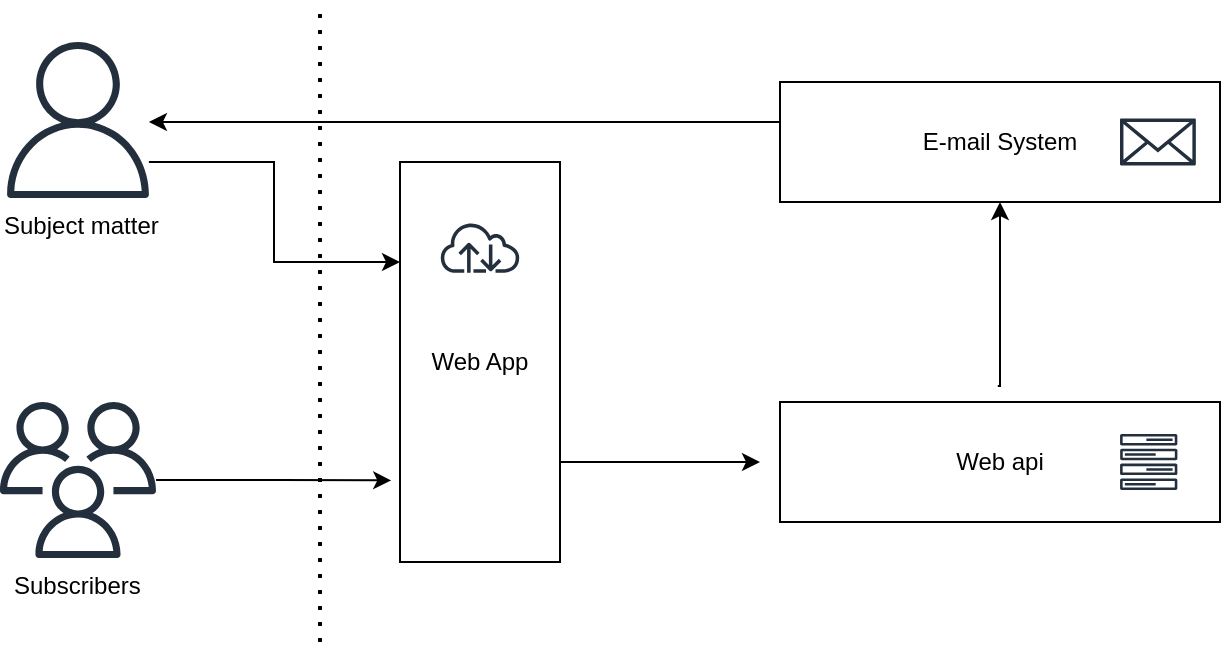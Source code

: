<mxfile version="16.6.1" type="github" pages="6">
  <diagram id="Ht1M8jgEwFfnCIfOTk4-" name="System context">
    <mxGraphModel dx="1038" dy="578" grid="1" gridSize="10" guides="1" tooltips="1" connect="1" arrows="1" fold="1" page="1" pageScale="1" pageWidth="827" pageHeight="1169" math="0" shadow="0">
      <root>
        <mxCell id="0" />
        <mxCell id="1" parent="0" />
        <mxCell id="zU3qR6wpLO9BMSHHb6V2-13" style="edgeStyle=orthogonalEdgeStyle;rounded=0;orthogonalLoop=1;jettySize=auto;html=1;entryX=0;entryY=0.25;entryDx=0;entryDy=0;" parent="1" source="zU3qR6wpLO9BMSHHb6V2-2" target="zU3qR6wpLO9BMSHHb6V2-9" edge="1">
          <mxGeometry relative="1" as="geometry">
            <Array as="points">
              <mxPoint x="237" y="170" />
              <mxPoint x="237" y="220" />
            </Array>
            <mxPoint x="174.455" y="160" as="sourcePoint" />
          </mxGeometry>
        </mxCell>
        <mxCell id="zU3qR6wpLO9BMSHHb6V2-2" value="" style="sketch=0;outlineConnect=0;fontColor=#232F3E;gradientColor=none;fillColor=#232F3D;strokeColor=none;dashed=0;verticalLabelPosition=bottom;verticalAlign=top;align=center;html=1;fontSize=12;fontStyle=0;aspect=fixed;pointerEvents=1;shape=mxgraph.aws4.user;" parent="1" vertex="1">
          <mxGeometry x="100" y="110" width="78" height="78" as="geometry" />
        </mxCell>
        <mxCell id="zU3qR6wpLO9BMSHHb6V2-14" style="edgeStyle=orthogonalEdgeStyle;rounded=0;orthogonalLoop=1;jettySize=auto;html=1;entryX=-0.055;entryY=0.796;entryDx=0;entryDy=0;entryPerimeter=0;" parent="1" source="zU3qR6wpLO9BMSHHb6V2-3" target="zU3qR6wpLO9BMSHHb6V2-9" edge="1">
          <mxGeometry relative="1" as="geometry" />
        </mxCell>
        <mxCell id="zU3qR6wpLO9BMSHHb6V2-3" value="" style="sketch=0;outlineConnect=0;fontColor=#232F3E;gradientColor=none;fillColor=#232F3D;strokeColor=none;dashed=0;verticalLabelPosition=bottom;verticalAlign=top;align=center;html=1;fontSize=12;fontStyle=0;aspect=fixed;pointerEvents=1;shape=mxgraph.aws4.users;" parent="1" vertex="1">
          <mxGeometry x="100" y="290" width="78" height="78" as="geometry" />
        </mxCell>
        <mxCell id="zU3qR6wpLO9BMSHHb6V2-17" style="edgeStyle=orthogonalEdgeStyle;rounded=0;orthogonalLoop=1;jettySize=auto;html=1;" parent="1" source="zU3qR6wpLO9BMSHHb6V2-6" edge="1">
          <mxGeometry relative="1" as="geometry">
            <mxPoint x="174.455" y="150" as="targetPoint" />
            <Array as="points">
              <mxPoint x="210" y="150" />
              <mxPoint x="210" y="150" />
            </Array>
          </mxGeometry>
        </mxCell>
        <mxCell id="zU3qR6wpLO9BMSHHb6V2-6" value="E-mail System" style="rounded=0;whiteSpace=wrap;html=1;" parent="1" vertex="1">
          <mxGeometry x="490" y="130" width="220" height="60" as="geometry" />
        </mxCell>
        <mxCell id="zU3qR6wpLO9BMSHHb6V2-7" value="" style="sketch=0;outlineConnect=0;fontColor=#232F3E;gradientColor=none;fillColor=#232F3D;strokeColor=none;dashed=0;verticalLabelPosition=bottom;verticalAlign=top;align=center;html=1;fontSize=12;fontStyle=0;aspect=fixed;pointerEvents=1;shape=mxgraph.aws4.email_2;rotation=0;" parent="1" vertex="1">
          <mxGeometry x="660" y="148.09" width="37.92" height="23.82" as="geometry" />
        </mxCell>
        <mxCell id="zU3qR6wpLO9BMSHHb6V2-12" style="edgeStyle=orthogonalEdgeStyle;rounded=0;orthogonalLoop=1;jettySize=auto;html=1;" parent="1" source="zU3qR6wpLO9BMSHHb6V2-9" edge="1">
          <mxGeometry relative="1" as="geometry">
            <mxPoint x="480" y="320" as="targetPoint" />
            <Array as="points">
              <mxPoint x="410" y="320" />
              <mxPoint x="410" y="320" />
            </Array>
          </mxGeometry>
        </mxCell>
        <mxCell id="zU3qR6wpLO9BMSHHb6V2-16" style="edgeStyle=orthogonalEdgeStyle;rounded=0;orthogonalLoop=1;jettySize=auto;html=1;entryX=0.5;entryY=1;entryDx=0;entryDy=0;exitX=0.495;exitY=-0.133;exitDx=0;exitDy=0;exitPerimeter=0;" parent="1" source="zU3qR6wpLO9BMSHHb6V2-11" target="zU3qR6wpLO9BMSHHb6V2-6" edge="1">
          <mxGeometry relative="1" as="geometry">
            <Array as="points">
              <mxPoint x="600" y="282" />
            </Array>
          </mxGeometry>
        </mxCell>
        <mxCell id="zU3qR6wpLO9BMSHHb6V2-9" value="Web App" style="rounded=0;whiteSpace=wrap;html=1;" parent="1" vertex="1">
          <mxGeometry x="300" y="170" width="80" height="200" as="geometry" />
        </mxCell>
        <mxCell id="zU3qR6wpLO9BMSHHb6V2-10" value="" style="sketch=0;outlineConnect=0;fontColor=#232F3E;gradientColor=none;fillColor=#232F3D;strokeColor=none;dashed=0;verticalLabelPosition=bottom;verticalAlign=top;align=center;html=1;fontSize=12;fontStyle=0;aspect=fixed;pointerEvents=1;shape=mxgraph.aws4.internet;" parent="1" vertex="1">
          <mxGeometry x="319.38" y="200" width="41.24" height="25.38" as="geometry" />
        </mxCell>
        <mxCell id="zU3qR6wpLO9BMSHHb6V2-11" value="Web api" style="rounded=0;whiteSpace=wrap;html=1;" parent="1" vertex="1">
          <mxGeometry x="490" y="290" width="220" height="60" as="geometry" />
        </mxCell>
        <mxCell id="zU3qR6wpLO9BMSHHb6V2-18" value="" style="sketch=0;outlineConnect=0;fontColor=#232F3E;gradientColor=none;fillColor=#232F3D;strokeColor=none;dashed=0;verticalLabelPosition=bottom;verticalAlign=top;align=center;html=1;fontSize=12;fontStyle=0;aspect=fixed;pointerEvents=1;shape=mxgraph.aws4.forums;" parent="1" vertex="1">
          <mxGeometry x="660" y="306" width="28.74" height="28" as="geometry" />
        </mxCell>
        <mxCell id="B3wZsSB2PqxZNOy1AgMi-1" value="" style="endArrow=none;dashed=1;html=1;dashPattern=1 3;strokeWidth=2;rounded=0;" edge="1" parent="1">
          <mxGeometry width="50" height="50" relative="1" as="geometry">
            <mxPoint x="260" y="410" as="sourcePoint" />
            <mxPoint x="260" y="90" as="targetPoint" />
            <Array as="points" />
          </mxGeometry>
        </mxCell>
        <mxCell id="B3wZsSB2PqxZNOy1AgMi-2" value="Subject matter" style="text;whiteSpace=wrap;html=1;" vertex="1" parent="1">
          <mxGeometry x="100" y="188" width="100" height="30" as="geometry" />
        </mxCell>
        <mxCell id="B3wZsSB2PqxZNOy1AgMi-3" value="Subscribers" style="text;whiteSpace=wrap;html=1;" vertex="1" parent="1">
          <mxGeometry x="105" y="368" width="90" height="30" as="geometry" />
        </mxCell>
      </root>
    </mxGraphModel>
  </diagram>
  <diagram id="Hnpa54cdRQ-cuYvV8qvB" name="Container">
    <mxGraphModel dx="2071" dy="680" grid="1" gridSize="10" guides="1" tooltips="1" connect="1" arrows="1" fold="1" page="1" pageScale="1" pageWidth="850" pageHeight="1100" math="0" shadow="0">
      <root>
        <mxCell id="QxS9I6-90pYfQLuc55Ne-0" />
        <mxCell id="QxS9I6-90pYfQLuc55Ne-1" parent="QxS9I6-90pYfQLuc55Ne-0" />
        <object placeholders="1" c4Name="Subject matter" c4Type="Person" c4Description="A customer of the Quiz.com " label="&lt;font style=&quot;font-size: 16px&quot;&gt;&lt;b&gt;%c4Name%&lt;/b&gt;&lt;/font&gt;&lt;div&gt;[%c4Type%]&lt;/div&gt;&lt;br&gt;&lt;div&gt;&lt;font style=&quot;font-size: 11px&quot;&gt;&lt;font color=&quot;#cccccc&quot;&gt;%c4Description%&lt;/font&gt;&lt;/div&gt;" id="6kqiwDpOhVgAuPyDL04e-0">
          <mxCell style="html=1;fontSize=11;dashed=0;whitespace=wrap;fillColor=#083F75;strokeColor=#06315C;fontColor=#ffffff;shape=mxgraph.c4.person2;align=center;metaEdit=1;points=[[0.5,0,0],[1,0.5,0],[1,0.75,0],[0.75,1,0],[0.5,1,0],[0.25,1,0],[0,0.75,0],[0,0.5,0]];resizable=0;" vertex="1" parent="QxS9I6-90pYfQLuc55Ne-1">
            <mxGeometry x="60" y="50" width="200" height="180" as="geometry" />
          </mxCell>
        </object>
        <object placeholders="1" c4Name="External Subscribers" c4Type="Person" c4Description="Description of external person." label="&lt;font style=&quot;font-size: 16px&quot;&gt;&lt;b&gt;%c4Name%&lt;/b&gt;&lt;/font&gt;&lt;div&gt;[%c4Type%]&lt;/div&gt;&lt;br&gt;&lt;div&gt;&lt;font style=&quot;font-size: 11px&quot;&gt;&lt;font color=&quot;#cccccc&quot;&gt;%c4Description%&lt;/font&gt;&lt;/div&gt;" id="6kqiwDpOhVgAuPyDL04e-1">
          <mxCell style="html=1;fontSize=11;dashed=0;whitespace=wrap;fillColor=#6C6477;strokeColor=#4D4D4D;fontColor=#ffffff;shape=mxgraph.c4.person2;align=center;metaEdit=1;points=[[0.5,0,0],[1,0.5,0],[1,0.75,0],[0.75,1,0],[0.5,1,0],[0.25,1,0],[0,0.75,0],[0,0.5,0]];resizable=0;" vertex="1" parent="QxS9I6-90pYfQLuc55Ne-1">
            <mxGeometry x="570" y="50" width="200" height="180" as="geometry" />
          </mxCell>
        </object>
        <object placeholders="1" c4Type="Mongo DB" c4Container="Mongo" c4Technology="DB" c4Description="Stores users, quizzes and quiz results " label="&lt;font style=&quot;font-size: 16px&quot;&gt;&lt;b&gt;%c4Type%&lt;/font&gt;&lt;div&gt;[%c4Container%:&amp;nbsp;%c4Technology%]&lt;/div&gt;&lt;br&gt;&lt;div&gt;&lt;font style=&quot;font-size: 11px&quot;&gt;&lt;font color=&quot;#E6E6E6&quot;&gt;%c4Description%&lt;/font&gt;&lt;/div&gt;" id="6kqiwDpOhVgAuPyDL04e-2">
          <mxCell style="shape=cylinder3;size=15;whiteSpace=wrap;html=1;boundedLbl=1;rounded=0;labelBackgroundColor=none;fillColor=#23A2D9;fontSize=12;fontColor=#ffffff;align=center;strokeColor=#0E7DAD;metaEdit=1;points=[[0.5,0,0],[1,0.25,0],[1,0.5,0],[1,0.75,0],[0.5,1,0],[0,0.75,0],[0,0.5,0],[0,0.25,0]];resizable=0;" vertex="1" parent="QxS9I6-90pYfQLuc55Ne-1">
            <mxGeometry x="-150" y="520" width="240" height="120" as="geometry" />
          </mxCell>
        </object>
        <mxCell id="6kqiwDpOhVgAuPyDL04e-8" style="edgeStyle=orthogonalEdgeStyle;rounded=0;orthogonalLoop=1;jettySize=auto;html=1;entryX=0.5;entryY=0;entryDx=0;entryDy=0;entryPerimeter=0;dashed=1;" edge="1" parent="QxS9I6-90pYfQLuc55Ne-1" source="6kqiwDpOhVgAuPyDL04e-3" target="6kqiwDpOhVgAuPyDL04e-6">
          <mxGeometry relative="1" as="geometry" />
        </mxCell>
        <object placeholders="1" c4Type="Single-Page Application" c4Container="Single-Page Application" c4Technology="e.g. type script, Angular or React.js." c4Description="Provides all of Quiz.co product" label="&lt;font style=&quot;font-size: 16px&quot;&gt;&lt;b&gt;%c4Type%&lt;/font&gt;&lt;div&gt;[%c4Container%:&amp;nbsp;%c4Technology%]&lt;/div&gt;&lt;br&gt;&lt;div&gt;&lt;font style=&quot;font-size: 11px&quot;&gt;&lt;font color=&quot;#E6E6E6&quot;&gt;%c4Description%&lt;/font&gt;&lt;/div&gt;" id="6kqiwDpOhVgAuPyDL04e-3">
          <mxCell style="shape=mxgraph.c4.webBrowserContainer;whiteSpace=wrap;html=1;boundedLbl=1;rounded=0;labelBackgroundColor=none;fillColor=#118ACD;fontSize=12;fontColor=#ffffff;align=center;strokeColor=#0E7DAD;metaEdit=1;points=[[0.5,0,0],[1,0.25,0],[1,0.5,0],[1,0.75,0],[0.5,1,0],[0,0.75,0],[0,0.5,0],[0,0.25,0]];resizable=0;" vertex="1" parent="QxS9I6-90pYfQLuc55Ne-1">
            <mxGeometry x="230" y="310" width="240" height="160" as="geometry" />
          </mxCell>
        </object>
        <mxCell id="6kqiwDpOhVgAuPyDL04e-7" style="edgeStyle=orthogonalEdgeStyle;rounded=0;orthogonalLoop=1;jettySize=auto;html=1;dashed=1;" edge="1" parent="QxS9I6-90pYfQLuc55Ne-1" source="6kqiwDpOhVgAuPyDL04e-4">
          <mxGeometry relative="1" as="geometry">
            <mxPoint x="200" y="390" as="targetPoint" />
          </mxGeometry>
        </mxCell>
        <object placeholders="1" c4Name="Web Application" c4Type="Container" c4Technology="e.g. Node.js, etc." c4Description="Delivers the static content and Quiz SPA" label="&lt;font style=&quot;font-size: 16px&quot;&gt;&lt;b&gt;%c4Name%&lt;/b&gt;&lt;/font&gt;&lt;div&gt;[%c4Type%: %c4Technology%]&lt;/div&gt;&lt;br&gt;&lt;div&gt;&lt;font style=&quot;font-size: 11px&quot;&gt;&lt;font color=&quot;#E6E6E6&quot;&gt;%c4Description%&lt;/font&gt;&lt;/div&gt;" id="6kqiwDpOhVgAuPyDL04e-4">
          <mxCell style="rounded=1;whiteSpace=wrap;html=1;fontSize=11;labelBackgroundColor=none;fillColor=#23A2D9;fontColor=#ffffff;align=center;arcSize=10;strokeColor=#0E7DAD;metaEdit=1;resizable=0;points=[[0.25,0,0],[0.5,0,0],[0.75,0,0],[1,0.25,0],[1,0.5,0],[1,0.75,0],[0.75,1,0],[0.5,1,0],[0.25,1,0],[0,0.75,0],[0,0.5,0],[0,0.25,0]];" vertex="1" parent="QxS9I6-90pYfQLuc55Ne-1">
            <mxGeometry x="-150" y="330" width="240" height="120" as="geometry" />
          </mxCell>
        </object>
        <object placeholders="1" c4Name="E-mail Service" c4Type="Software System" c4Description="The internal Microsoft e-mail system" label="&lt;font style=&quot;font-size: 16px&quot;&gt;&lt;b&gt;%c4Name%&lt;/b&gt;&lt;/font&gt;&lt;div&gt;[%c4Type%]&lt;/div&gt;&lt;br&gt;&lt;div&gt;&lt;font style=&quot;font-size: 11px&quot;&gt;&lt;font color=&quot;#cccccc&quot;&gt;%c4Description%&lt;/font&gt;&lt;/div&gt;" id="6kqiwDpOhVgAuPyDL04e-5">
          <mxCell style="rounded=1;whiteSpace=wrap;html=1;labelBackgroundColor=none;fillColor=#8C8496;fontColor=#ffffff;align=center;arcSize=10;strokeColor=#736782;metaEdit=1;resizable=0;points=[[0.25,0,0],[0.5,0,0],[0.75,0,0],[1,0.25,0],[1,0.5,0],[1,0.75,0],[0.75,1,0],[0.5,1,0],[0.25,1,0],[0,0.75,0],[0,0.5,0],[0,0.25,0]];" vertex="1" parent="QxS9I6-90pYfQLuc55Ne-1">
            <mxGeometry x="720" y="530" width="240" height="120" as="geometry" />
          </mxCell>
        </object>
        <mxCell id="6kqiwDpOhVgAuPyDL04e-9" style="edgeStyle=orthogonalEdgeStyle;rounded=0;orthogonalLoop=1;jettySize=auto;html=1;dashed=1;" edge="1" parent="QxS9I6-90pYfQLuc55Ne-1" source="6kqiwDpOhVgAuPyDL04e-6">
          <mxGeometry relative="1" as="geometry">
            <mxPoint x="110" y="580" as="targetPoint" />
          </mxGeometry>
        </mxCell>
        <mxCell id="JA0vldgcgDTGw7CCfKXH-2" style="edgeStyle=orthogonalEdgeStyle;rounded=0;orthogonalLoop=1;jettySize=auto;html=1;dashed=1;" edge="1" parent="QxS9I6-90pYfQLuc55Ne-1" source="6kqiwDpOhVgAuPyDL04e-6">
          <mxGeometry relative="1" as="geometry">
            <mxPoint x="350" y="720" as="targetPoint" />
          </mxGeometry>
        </mxCell>
        <object placeholders="1" c4Name="Api Application" c4Type="Container" c4Technology="e.g. Node.js, etc." c4Description="Delivers the static content and Quiz SPA" label="&lt;font style=&quot;font-size: 16px&quot;&gt;&lt;b&gt;%c4Name%&lt;/b&gt;&lt;/font&gt;&lt;div&gt;[%c4Type%: %c4Technology%]&lt;/div&gt;&lt;br&gt;&lt;div&gt;&lt;font style=&quot;font-size: 11px&quot;&gt;&lt;font color=&quot;#E6E6E6&quot;&gt;%c4Description%&lt;/font&gt;&lt;/div&gt;" id="6kqiwDpOhVgAuPyDL04e-6">
          <mxCell style="rounded=1;whiteSpace=wrap;html=1;fontSize=11;labelBackgroundColor=none;fillColor=#23A2D9;fontColor=#ffffff;align=center;arcSize=10;strokeColor=#0E7DAD;metaEdit=1;resizable=0;points=[[0.25,0,0],[0.5,0,0],[0.75,0,0],[1,0.25,0],[1,0.5,0],[1,0.75,0],[0.75,1,0],[0.5,1,0],[0.25,1,0],[0,0.75,0],[0,0.5,0],[0,0.25,0]];" vertex="1" parent="QxS9I6-90pYfQLuc55Ne-1">
            <mxGeometry x="230" y="520" width="240" height="120" as="geometry" />
          </mxCell>
        </object>
        <object placeholders="1" c4Type="Redis" c4Container="Container " c4Technology="Redis" c4Description="Store temporary technical data (sessions and etc)." label="&lt;font style=&quot;font-size: 16px&quot;&gt;&lt;b&gt;%c4Type%&lt;/font&gt;&lt;div&gt;[%c4Container%:&amp;nbsp;%c4Technology%]&lt;/div&gt;&lt;br&gt;&lt;div&gt;&lt;font style=&quot;font-size: 11px&quot;&gt;&lt;font color=&quot;#E6E6E6&quot;&gt;%c4Description%&lt;/font&gt;&lt;/div&gt;" id="JA0vldgcgDTGw7CCfKXH-1">
          <mxCell style="shape=cylinder3;size=15;whiteSpace=wrap;html=1;boundedLbl=1;rounded=0;labelBackgroundColor=none;fillColor=#23A2D9;fontSize=12;fontColor=#ffffff;align=center;strokeColor=#0E7DAD;metaEdit=1;points=[[0.5,0,0],[1,0.25,0],[1,0.5,0],[1,0.75,0],[0.5,1,0],[0,0.75,0],[0,0.5,0],[0,0.25,0]];resizable=0;" vertex="1" parent="QxS9I6-90pYfQLuc55Ne-1">
            <mxGeometry x="230" y="740" width="240" height="120" as="geometry" />
          </mxCell>
        </object>
        <mxCell id="l5MdhG48xitR5KCJyshy-0" value="" style="endArrow=none;dashed=1;html=1;strokeWidth=3;rounded=0;fillColor=#dae8fc;strokeColor=#89B4F2;startArrow=none;" edge="1" parent="QxS9I6-90pYfQLuc55Ne-1" source="l5MdhG48xitR5KCJyshy-2">
          <mxGeometry width="50" height="50" relative="1" as="geometry">
            <mxPoint x="-150" y="280" as="sourcePoint" />
            <mxPoint x="840" y="280" as="targetPoint" />
          </mxGeometry>
        </mxCell>
        <mxCell id="l5MdhG48xitR5KCJyshy-2" value="&lt;b&gt;&lt;font style=&quot;font-size: 15px&quot; color=&quot;#89b4f2&quot;&gt;Cloudflare&lt;/font&gt;&lt;/b&gt;" style="text;html=1;align=center;verticalAlign=middle;resizable=0;points=[];autosize=1;strokeColor=none;fillColor=none;" vertex="1" parent="QxS9I6-90pYfQLuc55Ne-1">
          <mxGeometry x="320" y="270" width="90" height="20" as="geometry" />
        </mxCell>
        <mxCell id="l5MdhG48xitR5KCJyshy-4" value="" style="endArrow=none;dashed=1;html=1;strokeWidth=3;rounded=0;fillColor=#dae8fc;strokeColor=#89B4F2;" edge="1" parent="QxS9I6-90pYfQLuc55Ne-1" target="l5MdhG48xitR5KCJyshy-2">
          <mxGeometry width="50" height="50" relative="1" as="geometry">
            <mxPoint x="-150" y="280" as="sourcePoint" />
            <mxPoint x="840" y="280" as="targetPoint" />
          </mxGeometry>
        </mxCell>
        <object placeholders="1" c4Type="Relationship" c4Description="e.g. Visits pages" label="&lt;div style=&quot;text-align: left&quot;&gt;&lt;div style=&quot;text-align: center&quot;&gt;&lt;b&gt;%c4Description%&lt;/b&gt;&lt;/div&gt;" id="eVxjlxKo8lqE_PAhHkQ7-0">
          <mxCell style="endArrow=blockThin;html=1;fontSize=10;fontColor=#404040;strokeWidth=1;endFill=1;strokeColor=#828282;elbow=vertical;metaEdit=1;endSize=14;startSize=14;jumpStyle=arc;jumpSize=16;rounded=0;edgeStyle=orthogonalEdgeStyle;dashed=1;exitX=0.003;exitY=0.677;exitDx=0;exitDy=0;exitPerimeter=0;entryX=0.5;entryY=0;entryDx=0;entryDy=0;entryPerimeter=0;" edge="1" parent="QxS9I6-90pYfQLuc55Ne-1" source="6kqiwDpOhVgAuPyDL04e-0" target="6kqiwDpOhVgAuPyDL04e-4">
            <mxGeometry width="240" relative="1" as="geometry">
              <mxPoint x="240" y="310" as="sourcePoint" />
              <mxPoint x="480" y="310" as="targetPoint" />
            </mxGeometry>
          </mxCell>
        </object>
        <object placeholders="1" c4Type="Relationship" c4Description="e.g. Visits pages" label="&lt;div style=&quot;text-align: left&quot;&gt;&lt;div style=&quot;text-align: center&quot;&gt;&lt;b&gt;%c4Description%&lt;/b&gt;&lt;/div&gt;" id="eVxjlxKo8lqE_PAhHkQ7-1">
          <mxCell style="endArrow=blockThin;html=1;fontSize=10;fontColor=#404040;strokeWidth=1;endFill=1;strokeColor=#828282;elbow=vertical;metaEdit=1;endSize=14;startSize=14;jumpStyle=arc;jumpSize=16;rounded=0;edgeStyle=orthogonalEdgeStyle;dashed=1;exitX=0;exitY=0.75;exitDx=0;exitDy=0;exitPerimeter=0;entryX=0.75;entryY=0;entryDx=0;entryDy=0;entryPerimeter=0;" edge="1" parent="QxS9I6-90pYfQLuc55Ne-1" source="6kqiwDpOhVgAuPyDL04e-1" target="6kqiwDpOhVgAuPyDL04e-4">
            <mxGeometry width="240" relative="1" as="geometry">
              <mxPoint x="70.6" y="181.86" as="sourcePoint" />
              <mxPoint x="-20" y="340" as="targetPoint" />
              <Array as="points">
                <mxPoint x="570" y="250" />
                <mxPoint x="30" y="250" />
              </Array>
            </mxGeometry>
          </mxCell>
        </object>
        <object placeholders="1" c4Type="Relationship" c4Description="e.g. Send Email" label="&lt;div style=&quot;text-align: left&quot;&gt;&lt;div style=&quot;text-align: center&quot;&gt;&lt;b&gt;%c4Description%&lt;/b&gt;&lt;/div&gt;" id="eVxjlxKo8lqE_PAhHkQ7-2">
          <mxCell style="endArrow=blockThin;html=1;fontSize=10;fontColor=#404040;strokeWidth=1;endFill=1;strokeColor=#828282;elbow=vertical;metaEdit=1;endSize=14;startSize=14;jumpStyle=arc;jumpSize=16;rounded=0;edgeStyle=orthogonalEdgeStyle;dashed=1;exitX=0.5;exitY=0;exitDx=0;exitDy=0;exitPerimeter=0;entryX=0.5;entryY=1;entryDx=0;entryDy=0;entryPerimeter=0;" edge="1" parent="QxS9I6-90pYfQLuc55Ne-1" source="6kqiwDpOhVgAuPyDL04e-5" target="6kqiwDpOhVgAuPyDL04e-1">
            <mxGeometry width="240" relative="1" as="geometry">
              <mxPoint x="240" y="310" as="sourcePoint" />
              <mxPoint x="670" y="230" as="targetPoint" />
              <Array as="points">
                <mxPoint x="930" y="530" />
                <mxPoint x="930" y="520" />
                <mxPoint x="990" y="520" />
                <mxPoint x="990" y="260" />
                <mxPoint x="670" y="260" />
              </Array>
            </mxGeometry>
          </mxCell>
        </object>
        <object placeholders="1" c4Type="Relationship" c4Description="e.g. Visits pages" label="&lt;div style=&quot;text-align: left&quot;&gt;&lt;div style=&quot;text-align: center&quot;&gt;&lt;b&gt;%c4Description%&lt;/b&gt;&lt;/div&gt;" id="eVxjlxKo8lqE_PAhHkQ7-5">
          <mxCell style="endArrow=blockThin;html=1;fontSize=10;fontColor=#404040;strokeWidth=1;endFill=1;strokeColor=#828282;elbow=vertical;metaEdit=1;endSize=14;startSize=14;jumpStyle=arc;jumpSize=16;rounded=0;edgeStyle=orthogonalEdgeStyle;dashed=1;exitX=1.027;exitY=0.675;exitDx=0;exitDy=0;exitPerimeter=0;entryX=0.5;entryY=0;entryDx=0;entryDy=0;entryPerimeter=0;" edge="1" parent="QxS9I6-90pYfQLuc55Ne-1" source="6kqiwDpOhVgAuPyDL04e-0" target="6kqiwDpOhVgAuPyDL04e-3">
            <mxGeometry width="240" relative="1" as="geometry">
              <mxPoint x="240" y="410" as="sourcePoint" />
              <mxPoint x="480" y="410" as="targetPoint" />
              <Array as="points">
                <mxPoint x="350" y="172" />
              </Array>
            </mxGeometry>
          </mxCell>
        </object>
        <object placeholders="1" c4Type="Relationship" c4Description="e.g. Visits pages" label="&lt;div style=&quot;text-align: left&quot;&gt;&lt;div style=&quot;text-align: center&quot;&gt;&lt;b&gt;%c4Description%&lt;/b&gt;&lt;/div&gt;" id="eVxjlxKo8lqE_PAhHkQ7-6">
          <mxCell style="endArrow=blockThin;html=1;fontSize=10;fontColor=#404040;strokeWidth=1;endFill=1;strokeColor=#828282;elbow=vertical;metaEdit=1;endSize=14;startSize=14;jumpStyle=arc;jumpSize=16;rounded=0;edgeStyle=orthogonalEdgeStyle;dashed=1;exitX=0.003;exitY=0.677;exitDx=0;exitDy=0;exitPerimeter=0;entryX=0.696;entryY=-0.001;entryDx=0;entryDy=0;entryPerimeter=0;" edge="1" parent="QxS9I6-90pYfQLuc55Ne-1" target="6kqiwDpOhVgAuPyDL04e-3">
            <mxGeometry width="240" relative="1" as="geometry">
              <mxPoint x="570.0" y="171.86" as="sourcePoint" />
              <mxPoint x="479.4" y="330" as="targetPoint" />
            </mxGeometry>
          </mxCell>
        </object>
        <object placeholders="1" c4Type="Relationship" c4Technology="e.g. JSON/HTTP" c4Description="e.g. Makes API calls" label="&lt;div style=&quot;text-align: left&quot;&gt;&lt;div style=&quot;text-align: center&quot;&gt;&lt;b&gt;%c4Description%&lt;/b&gt;&lt;/div&gt;&lt;div style=&quot;text-align: center&quot;&gt;[%c4Technology%]&lt;/div&gt;&lt;/div&gt;" id="uWeeQWSRAwYTvhnT2WLa-0">
          <mxCell style="endArrow=blockThin;html=1;fontSize=10;fontColor=#404040;strokeWidth=1;endFill=1;strokeColor=#828282;elbow=vertical;metaEdit=1;endSize=14;startSize=14;jumpStyle=arc;jumpSize=16;rounded=0;edgeStyle=orthogonalEdgeStyle;dashed=1;exitX=1;exitY=0.5;exitDx=0;exitDy=0;exitPerimeter=0;entryX=0;entryY=0.5;entryDx=0;entryDy=0;entryPerimeter=0;" edge="1" parent="QxS9I6-90pYfQLuc55Ne-1" source="6kqiwDpOhVgAuPyDL04e-6" target="6kqiwDpOhVgAuPyDL04e-5">
            <mxGeometry width="240" relative="1" as="geometry">
              <mxPoint x="160" y="420" as="sourcePoint" />
              <mxPoint x="400" y="420" as="targetPoint" />
            </mxGeometry>
          </mxCell>
        </object>
        <object placeholders="1" c4Name="OKTA" c4Type="authorization system" c4Description="External authorization system" label="&lt;font style=&quot;font-size: 16px&quot;&gt;&lt;b&gt;%c4Name%&lt;/b&gt;&lt;/font&gt;&lt;div&gt;[%c4Type%]&lt;/div&gt;&lt;br&gt;&lt;div&gt;&lt;font style=&quot;font-size: 11px&quot;&gt;&lt;font color=&quot;#cccccc&quot;&gt;%c4Description%&lt;/font&gt;&lt;/div&gt;" id="uWeeQWSRAwYTvhnT2WLa-1">
          <mxCell style="rounded=1;whiteSpace=wrap;html=1;labelBackgroundColor=none;fillColor=#8C8496;fontColor=#ffffff;align=center;arcSize=10;strokeColor=#736782;metaEdit=1;resizable=0;points=[[0.25,0,0],[0.5,0,0],[0.75,0,0],[1,0.25,0],[1,0.5,0],[1,0.75,0],[0.75,1,0],[0.5,1,0],[0.25,1,0],[0,0.75,0],[0,0.5,0],[0,0.25,0]];fontSize=15;" vertex="1" parent="QxS9I6-90pYfQLuc55Ne-1">
            <mxGeometry x="720" y="340" width="240" height="120" as="geometry" />
          </mxCell>
        </object>
        <object placeholders="1" c4Type="Relationship" c4Technology="e.g. JSON/HTTP" c4Description="e.g. Makes API calls" label="&lt;div style=&quot;text-align: left&quot;&gt;&lt;div style=&quot;text-align: center&quot;&gt;&lt;b&gt;%c4Description%&lt;/b&gt;&lt;/div&gt;&lt;div style=&quot;text-align: center&quot;&gt;[%c4Technology%]&lt;/div&gt;&lt;/div&gt;" id="uWeeQWSRAwYTvhnT2WLa-2">
          <mxCell style="endArrow=blockThin;html=1;fontSize=10;fontColor=#404040;strokeWidth=1;endFill=1;strokeColor=#828282;elbow=vertical;metaEdit=1;endSize=14;startSize=14;jumpStyle=arc;jumpSize=16;rounded=0;edgeStyle=orthogonalEdgeStyle;dashed=1;entryX=0;entryY=0.75;entryDx=0;entryDy=0;entryPerimeter=0;exitX=1;exitY=0.25;exitDx=0;exitDy=0;exitPerimeter=0;" edge="1" parent="QxS9I6-90pYfQLuc55Ne-1" source="6kqiwDpOhVgAuPyDL04e-6" target="uWeeQWSRAwYTvhnT2WLa-1">
            <mxGeometry width="240" relative="1" as="geometry">
              <mxPoint x="180" y="420" as="sourcePoint" />
              <mxPoint x="420" y="420" as="targetPoint" />
              <Array as="points">
                <mxPoint x="470" y="500" />
                <mxPoint x="610" y="500" />
                <mxPoint x="610" y="430" />
              </Array>
            </mxGeometry>
          </mxCell>
        </object>
        <object placeholders="1" c4Type="Relationship" c4Technology="e.g. JSON/HTTP" c4Description="e.g. Makes API calls" label="&lt;div style=&quot;text-align: left&quot;&gt;&lt;div style=&quot;text-align: center&quot;&gt;&lt;b&gt;%c4Description%&lt;/b&gt;&lt;/div&gt;&lt;div style=&quot;text-align: center&quot;&gt;[%c4Technology%]&lt;/div&gt;&lt;/div&gt;" id="uWeeQWSRAwYTvhnT2WLa-3">
          <mxCell style="endArrow=blockThin;html=1;fontSize=10;fontColor=#404040;strokeWidth=1;endFill=1;strokeColor=#828282;elbow=vertical;metaEdit=1;endSize=14;startSize=14;jumpStyle=arc;jumpSize=16;rounded=0;edgeStyle=orthogonalEdgeStyle;dashed=1;exitX=1.026;exitY=0.386;exitDx=0;exitDy=0;exitPerimeter=0;entryX=0;entryY=0.5;entryDx=0;entryDy=0;entryPerimeter=0;" edge="1" parent="QxS9I6-90pYfQLuc55Ne-1" source="6kqiwDpOhVgAuPyDL04e-3" target="uWeeQWSRAwYTvhnT2WLa-1">
            <mxGeometry width="240" relative="1" as="geometry">
              <mxPoint x="180" y="420" as="sourcePoint" />
              <mxPoint x="553" y="399" as="targetPoint" />
            </mxGeometry>
          </mxCell>
        </object>
      </root>
    </mxGraphModel>
  </diagram>
  <diagram id="k3qEckcciTRx_jNYFjWy" name="Component (SPA)">
    <mxGraphModel dx="2926" dy="1156" grid="1" gridSize="10" guides="1" tooltips="1" connect="1" arrows="1" fold="1" page="1" pageScale="1" pageWidth="850" pageHeight="1100" math="0" shadow="0">
      <root>
        <mxCell id="y9N6Tq5uCXGBtguw5rVA-0" />
        <mxCell id="y9N6Tq5uCXGBtguw5rVA-1" parent="y9N6Tq5uCXGBtguw5rVA-0" />
        <object placeholders="1" c4Name="Subject matter" c4Type="Person" c4Description="A customer of the Quiz.com " label="&lt;font style=&quot;font-size: 16px&quot;&gt;&lt;b&gt;%c4Name%&lt;/b&gt;&lt;/font&gt;&lt;div&gt;[%c4Type%]&lt;/div&gt;&lt;br&gt;&lt;div&gt;&lt;font style=&quot;font-size: 11px&quot;&gt;&lt;font color=&quot;#cccccc&quot;&gt;%c4Description%&lt;/font&gt;&lt;/div&gt;" id="X8U2GLwEknu8juEpD3UX-0">
          <mxCell style="html=1;fontSize=11;dashed=0;whitespace=wrap;fillColor=#083F75;strokeColor=#06315C;fontColor=#ffffff;shape=mxgraph.c4.person2;align=center;metaEdit=1;points=[[0.5,0,0],[1,0.5,0],[1,0.75,0],[0.75,1,0],[0.5,1,0],[0.25,1,0],[0,0.75,0],[0,0.5,0]];resizable=0;" vertex="1" parent="y9N6Tq5uCXGBtguw5rVA-1">
            <mxGeometry x="120" y="50" width="200" height="180" as="geometry" />
          </mxCell>
        </object>
        <object placeholders="1" c4Name="External Subscribers" c4Type="Person" c4Description="Description of external person." label="&lt;font style=&quot;font-size: 16px&quot;&gt;&lt;b&gt;%c4Name%&lt;/b&gt;&lt;/font&gt;&lt;div&gt;[%c4Type%]&lt;/div&gt;&lt;br&gt;&lt;div&gt;&lt;font style=&quot;font-size: 11px&quot;&gt;&lt;font color=&quot;#cccccc&quot;&gt;%c4Description%&lt;/font&gt;&lt;/div&gt;" id="X8U2GLwEknu8juEpD3UX-1">
          <mxCell style="html=1;fontSize=11;dashed=0;whitespace=wrap;fillColor=#6C6477;strokeColor=#4D4D4D;fontColor=#ffffff;shape=mxgraph.c4.person2;align=center;metaEdit=1;points=[[0.5,0,0],[1,0.5,0],[1,0.75,0],[0.75,1,0],[0.5,1,0],[0.25,1,0],[0,0.75,0],[0,0.5,0]];resizable=0;" vertex="1" parent="y9N6Tq5uCXGBtguw5rVA-1">
            <mxGeometry x="570" y="50" width="200" height="180" as="geometry" />
          </mxCell>
        </object>
        <object placeholders="1" c4Name="SPA" c4Type="SystemScopeBoundary" c4Application="Single page application" label="&lt;font style=&quot;font-size: 16px&quot;&gt;&lt;b&gt;&lt;div style=&quot;text-align: left&quot;&gt;%c4Name%&lt;/div&gt;&lt;/b&gt;&lt;/font&gt;&lt;div style=&quot;text-align: left&quot;&gt;[%c4Application%]&lt;/div&gt;" id="X8U2GLwEknu8juEpD3UX-3">
          <mxCell style="rounded=1;fontSize=11;whiteSpace=wrap;html=1;dashed=1;arcSize=20;fillColor=none;strokeColor=#666666;fontColor=#333333;labelBackgroundColor=none;align=left;verticalAlign=bottom;labelBorderColor=none;spacingTop=0;spacing=10;dashPattern=8 4;metaEdit=1;rotatable=0;perimeter=rectanglePerimeter;noLabel=0;labelPadding=0;allowArrows=0;connectable=0;expand=0;recursiveResize=0;editable=1;pointerEvents=0;absoluteArcSize=1;points=[[0.25,0,0],[0.5,0,0],[0.75,0,0],[1,0.25,0],[1,0.5,0],[1,0.75,0],[0.75,1,0],[0.5,1,0],[0.25,1,0],[0,0.75,0],[0,0.5,0],[0,0.25,0]];" vertex="1" parent="y9N6Tq5uCXGBtguw5rVA-1">
            <mxGeometry x="80" y="310" width="1020" height="790" as="geometry" />
          </mxCell>
        </object>
        <object placeholders="1" c4Name="Authorization controller" c4Type="Component" c4Technology="typescript + okta npm package" c4Description="Connect external authorization system" label="&lt;font style=&quot;font-size: 16px&quot;&gt;&lt;b&gt;%c4Name%&lt;/b&gt;&lt;/font&gt;&lt;div&gt;[%c4Type%: %c4Technology%]&lt;/div&gt;&lt;br&gt;&lt;div&gt;&lt;font style=&quot;font-size: 11px&quot;&gt;&lt;font color=&quot;#E6E6E6&quot;&gt;%c4Description%&lt;/font&gt;&lt;/div&gt;" id="X8U2GLwEknu8juEpD3UX-4">
          <mxCell style="rounded=1;whiteSpace=wrap;html=1;fontSize=11;labelBackgroundColor=none;fillColor=#23A2D9;fontColor=#ffffff;align=center;arcSize=10;strokeColor=#0E7DAD;metaEdit=1;resizable=0;points=[[0.25,0,0],[0.5,0,0],[0.75,0,0],[1,0.25,0],[1,0.5,0],[1,0.75,0],[0.75,1,0],[0.5,1,0],[0.25,1,0],[0,0.75,0],[0,0.5,0],[0,0.25,0]];" vertex="1" parent="y9N6Tq5uCXGBtguw5rVA-1">
            <mxGeometry x="120" y="360" width="240" height="120" as="geometry" />
          </mxCell>
        </object>
        <object placeholders="1" c4Name="OKTA" c4Type="authorization system" c4Description="External authorization system" label="&lt;font style=&quot;font-size: 16px&quot;&gt;&lt;b&gt;%c4Name%&lt;/b&gt;&lt;/font&gt;&lt;div&gt;[%c4Type%]&lt;/div&gt;&lt;br&gt;&lt;div&gt;&lt;font style=&quot;font-size: 11px&quot;&gt;&lt;font color=&quot;#cccccc&quot;&gt;%c4Description%&lt;/font&gt;&lt;/div&gt;" id="jZmEwz5ns9ivGoIB3ZLI-1">
          <mxCell style="rounded=1;whiteSpace=wrap;html=1;labelBackgroundColor=none;fillColor=#8C8496;fontColor=#ffffff;align=center;arcSize=10;strokeColor=#736782;metaEdit=1;resizable=0;points=[[0.25,0,0],[0.5,0,0],[0.75,0,0],[1,0.25,0],[1,0.5,0],[1,0.75,0],[0.75,1,0],[0.5,1,0],[0.25,1,0],[0,0.75,0],[0,0.5,0],[0,0.25,0]];fontSize=15;" vertex="1" parent="y9N6Tq5uCXGBtguw5rVA-1">
            <mxGeometry x="-320" y="360" width="240" height="120" as="geometry" />
          </mxCell>
        </object>
        <object placeholders="1" c4Type="Relationship" c4Technology="e.g. JSON/HTTP" c4Description="e.g. Makes API calls" label="&lt;div style=&quot;text-align: left&quot;&gt;&lt;div style=&quot;text-align: center&quot;&gt;&lt;b&gt;%c4Description%&lt;/b&gt;&lt;/div&gt;&lt;div style=&quot;text-align: center&quot;&gt;[%c4Technology%]&lt;/div&gt;&lt;/div&gt;" id="jZmEwz5ns9ivGoIB3ZLI-2">
          <mxCell style="endArrow=blockThin;html=1;fontSize=10;fontColor=#404040;strokeWidth=1;endFill=1;strokeColor=#828282;elbow=vertical;metaEdit=1;endSize=14;startSize=14;jumpStyle=arc;jumpSize=16;rounded=0;edgeStyle=orthogonalEdgeStyle;dashed=1;entryX=1;entryY=0.5;entryDx=0;entryDy=0;entryPerimeter=0;exitX=0;exitY=0.5;exitDx=0;exitDy=0;exitPerimeter=0;" edge="1" parent="y9N6Tq5uCXGBtguw5rVA-1" source="X8U2GLwEknu8juEpD3UX-4" target="jZmEwz5ns9ivGoIB3ZLI-1">
            <mxGeometry width="240" relative="1" as="geometry">
              <mxPoint x="-10" y="420" as="sourcePoint" />
              <mxPoint x="230" y="420" as="targetPoint" />
            </mxGeometry>
          </mxCell>
        </object>
        <mxCell id="jZmEwz5ns9ivGoIB3ZLI-20" style="edgeStyle=orthogonalEdgeStyle;rounded=0;orthogonalLoop=1;jettySize=auto;html=1;dashed=1;fontSize=15;fontColor=#89B4F2;strokeColor=#89B4F2;strokeWidth=2;" edge="1" parent="y9N6Tq5uCXGBtguw5rVA-1" source="jZmEwz5ns9ivGoIB3ZLI-3">
          <mxGeometry relative="1" as="geometry">
            <mxPoint x="280" y="540" as="targetPoint" />
            <Array as="points">
              <mxPoint x="540" y="500" />
              <mxPoint x="280" y="500" />
            </Array>
          </mxGeometry>
        </mxCell>
        <mxCell id="jZmEwz5ns9ivGoIB3ZLI-21" style="edgeStyle=orthogonalEdgeStyle;rounded=0;orthogonalLoop=1;jettySize=auto;html=1;dashed=1;fontSize=15;fontColor=#89B4F2;strokeColor=#89B4F2;strokeWidth=2;" edge="1" parent="y9N6Tq5uCXGBtguw5rVA-1" source="jZmEwz5ns9ivGoIB3ZLI-3">
          <mxGeometry relative="1" as="geometry">
            <mxPoint x="540" y="540" as="targetPoint" />
          </mxGeometry>
        </mxCell>
        <mxCell id="jZmEwz5ns9ivGoIB3ZLI-23" style="edgeStyle=orthogonalEdgeStyle;rounded=0;orthogonalLoop=1;jettySize=auto;html=1;dashed=1;fontSize=15;fontColor=#89B4F2;strokeColor=#89B4F2;strokeWidth=2;" edge="1" parent="y9N6Tq5uCXGBtguw5rVA-1" source="jZmEwz5ns9ivGoIB3ZLI-3" target="jZmEwz5ns9ivGoIB3ZLI-22">
          <mxGeometry relative="1" as="geometry">
            <Array as="points">
              <mxPoint x="1080" y="420" />
              <mxPoint x="1080" y="940" />
            </Array>
          </mxGeometry>
        </mxCell>
        <mxCell id="jZmEwz5ns9ivGoIB3ZLI-28" style="edgeStyle=orthogonalEdgeStyle;rounded=0;orthogonalLoop=1;jettySize=auto;html=1;entryX=0.5;entryY=0;entryDx=0;entryDy=0;entryPerimeter=0;dashed=1;fontSize=15;fontColor=#89B4F2;strokeColor=#89B4F2;strokeWidth=2;" edge="1" parent="y9N6Tq5uCXGBtguw5rVA-1" source="jZmEwz5ns9ivGoIB3ZLI-3" target="jZmEwz5ns9ivGoIB3ZLI-24">
          <mxGeometry relative="1" as="geometry" />
        </mxCell>
        <object placeholders="1" c4Name="Application Routing" c4Type="Component" c4Technology="typescript" c4Description="Select component depending on url" label="&lt;font style=&quot;font-size: 16px&quot;&gt;&lt;b&gt;%c4Name%&lt;/b&gt;&lt;/font&gt;&lt;div&gt;[%c4Type%: %c4Technology%]&lt;/div&gt;&lt;br&gt;&lt;div&gt;&lt;font style=&quot;font-size: 11px&quot;&gt;&lt;font color=&quot;#E6E6E6&quot;&gt;%c4Description%&lt;/font&gt;&lt;/div&gt;" id="jZmEwz5ns9ivGoIB3ZLI-3">
          <mxCell style="rounded=1;whiteSpace=wrap;html=1;fontSize=11;labelBackgroundColor=none;fillColor=#23A2D9;fontColor=#ffffff;align=center;arcSize=10;strokeColor=#0E7DAD;metaEdit=1;resizable=0;points=[[0.25,0,0],[0.5,0,0],[0.75,0,0],[1,0.25,0],[1,0.5,0],[1,0.75,0],[0.75,1,0],[0.5,1,0],[0.25,1,0],[0,0.75,0],[0,0.5,0],[0,0.25,0]];" vertex="1" parent="y9N6Tq5uCXGBtguw5rVA-1">
            <mxGeometry x="420" y="360" width="240" height="120" as="geometry" />
          </mxCell>
        </object>
        <object placeholders="1" c4Type="Relationship" c4Description="e.g. Visits pages" label="&lt;div style=&quot;text-align: left&quot;&gt;&lt;div style=&quot;text-align: center&quot;&gt;&lt;b&gt;%c4Description%&lt;/b&gt;&lt;/div&gt;" id="jZmEwz5ns9ivGoIB3ZLI-5">
          <mxCell style="endArrow=blockThin;html=1;fontSize=10;fontColor=#404040;strokeWidth=1;endFill=1;strokeColor=#828282;elbow=vertical;metaEdit=1;endSize=14;startSize=14;jumpStyle=arc;jumpSize=16;rounded=0;edgeStyle=orthogonalEdgeStyle;dashed=1;exitX=0.5;exitY=1;exitDx=0;exitDy=0;exitPerimeter=0;entryX=0.25;entryY=0;entryDx=0;entryDy=0;entryPerimeter=0;" edge="1" parent="y9N6Tq5uCXGBtguw5rVA-1" source="X8U2GLwEknu8juEpD3UX-0" target="X8U2GLwEknu8juEpD3UX-4">
            <mxGeometry width="240" relative="1" as="geometry">
              <mxPoint x="190" y="430" as="sourcePoint" />
              <mxPoint x="220" y="330" as="targetPoint" />
            </mxGeometry>
          </mxCell>
        </object>
        <object placeholders="1" c4Type="Relationship" id="jZmEwz5ns9ivGoIB3ZLI-6">
          <mxCell style="endArrow=blockThin;html=1;fontSize=10;fontColor=#404040;strokeWidth=1;endFill=1;strokeColor=#828282;elbow=vertical;metaEdit=1;endSize=14;startSize=14;jumpStyle=arc;jumpSize=16;rounded=0;edgeStyle=orthogonalEdgeStyle;dashed=1;entryX=0.02;entryY=0.59;entryDx=0;entryDy=0;entryPerimeter=0;" edge="1" parent="y9N6Tq5uCXGBtguw5rVA-1" target="jZmEwz5ns9ivGoIB3ZLI-3">
            <mxGeometry width="240" relative="1" as="geometry">
              <mxPoint x="360" y="430" as="sourcePoint" />
              <mxPoint x="440" y="460" as="targetPoint" />
            </mxGeometry>
          </mxCell>
        </object>
        <object placeholders="1" c4Type="Relationship" c4Description="e.g. Visits pages" label="&lt;div style=&quot;text-align: left&quot;&gt;&lt;div style=&quot;text-align: center&quot;&gt;&lt;b&gt;%c4Description%&lt;/b&gt;&lt;/div&gt;" id="jZmEwz5ns9ivGoIB3ZLI-7">
          <mxCell style="endArrow=blockThin;html=1;fontSize=10;fontColor=#404040;strokeWidth=1;endFill=1;strokeColor=#828282;elbow=vertical;metaEdit=1;endSize=14;startSize=14;jumpStyle=arc;jumpSize=16;rounded=0;edgeStyle=orthogonalEdgeStyle;dashed=1;exitX=0.5;exitY=1;exitDx=0;exitDy=0;exitPerimeter=0;entryX=0.75;entryY=0;entryDx=0;entryDy=0;entryPerimeter=0;" edge="1" parent="y9N6Tq5uCXGBtguw5rVA-1" source="X8U2GLwEknu8juEpD3UX-1" target="X8U2GLwEknu8juEpD3UX-4">
            <mxGeometry width="240" relative="1" as="geometry">
              <mxPoint x="230" y="240" as="sourcePoint" />
              <mxPoint x="230" y="340" as="targetPoint" />
            </mxGeometry>
          </mxCell>
        </object>
        <object placeholders="1" c4Name="SM Components" c4Type="SystemScopeBoundary" c4Application="Subject matters components" label="&lt;font style=&quot;font-size: 16px&quot;&gt;&lt;b&gt;&lt;div style=&quot;text-align: left&quot;&gt;%c4Name%&lt;/div&gt;&lt;/b&gt;&lt;/font&gt;&lt;div style=&quot;text-align: left&quot;&gt;[%c4Application%]&lt;/div&gt;" id="jZmEwz5ns9ivGoIB3ZLI-8">
          <mxCell style="rounded=1;fontSize=11;whiteSpace=wrap;html=1;dashed=1;arcSize=20;fillColor=none;strokeColor=#666666;fontColor=#333333;labelBackgroundColor=none;align=left;verticalAlign=bottom;labelBorderColor=none;spacingTop=0;spacing=10;dashPattern=8 4;metaEdit=1;rotatable=0;perimeter=rectanglePerimeter;noLabel=0;labelPadding=0;allowArrows=0;connectable=0;expand=0;recursiveResize=0;editable=1;pointerEvents=0;absoluteArcSize=1;points=[[0.25,0,0],[0.5,0,0],[0.75,0,0],[1,0.25,0],[1,0.5,0],[1,0.75,0],[0.75,1,0],[0.5,1,0],[0.25,1,0],[0,0.75,0],[0,0.5,0],[0,0.25,0]];" vertex="1" parent="y9N6Tq5uCXGBtguw5rVA-1">
            <mxGeometry x="120" y="520" width="600" height="550" as="geometry" />
          </mxCell>
        </object>
        <object placeholders="1" c4Name="S Components" c4Type="SystemScopeBoundary" c4Application="Subscribers components" label="&lt;font style=&quot;font-size: 16px&quot;&gt;&lt;b&gt;&lt;div style=&quot;text-align: left&quot;&gt;%c4Name%&lt;/div&gt;&lt;/b&gt;&lt;/font&gt;&lt;div style=&quot;text-align: left&quot;&gt;[%c4Application%]&lt;/div&gt;" id="jZmEwz5ns9ivGoIB3ZLI-9">
          <mxCell style="rounded=1;fontSize=11;whiteSpace=wrap;html=1;dashed=1;arcSize=20;fillColor=none;strokeColor=#666666;fontColor=#333333;labelBackgroundColor=none;align=left;verticalAlign=bottom;labelBorderColor=none;spacingTop=0;spacing=10;dashPattern=8 4;metaEdit=1;rotatable=0;perimeter=rectanglePerimeter;noLabel=0;labelPadding=0;allowArrows=0;connectable=0;expand=0;recursiveResize=0;editable=1;pointerEvents=0;absoluteArcSize=1;points=[[0.25,0,0],[0.5,0,0],[0.75,0,0],[1,0.25,0],[1,0.5,0],[1,0.75,0],[0.75,1,0],[0.5,1,0],[0.25,1,0],[0,0.75,0],[0,0.5,0],[0,0.25,0]];" vertex="1" parent="y9N6Tq5uCXGBtguw5rVA-1">
            <mxGeometry x="760" y="520" width="300" height="550" as="geometry" />
          </mxCell>
        </object>
        <mxCell id="jZmEwz5ns9ivGoIB3ZLI-12" style="edgeStyle=orthogonalEdgeStyle;rounded=0;orthogonalLoop=1;jettySize=auto;html=1;entryX=0.5;entryY=0;entryDx=0;entryDy=0;entryPerimeter=0;dashed=1;fontSize=15;fontColor=#89B4F2;strokeColor=#89B4F2;strokeWidth=2;" edge="1" parent="y9N6Tq5uCXGBtguw5rVA-1" source="jZmEwz5ns9ivGoIB3ZLI-10" target="jZmEwz5ns9ivGoIB3ZLI-11">
          <mxGeometry relative="1" as="geometry" />
        </mxCell>
        <object placeholders="1" c4Name="Full list of quizzes" c4Type="Component" c4Technology="typescript" c4Description="Quiz list" label="&lt;font style=&quot;font-size: 16px&quot;&gt;&lt;b&gt;%c4Name%&lt;/b&gt;&lt;/font&gt;&lt;div&gt;[%c4Type%: %c4Technology%]&lt;/div&gt;&lt;br&gt;&lt;div&gt;&lt;font style=&quot;font-size: 11px&quot;&gt;&lt;font color=&quot;#E6E6E6&quot;&gt;%c4Description%&lt;/font&gt;&lt;/div&gt;" id="jZmEwz5ns9ivGoIB3ZLI-10">
          <mxCell style="rounded=1;whiteSpace=wrap;html=1;fontSize=11;labelBackgroundColor=none;fillColor=#23A2D9;fontColor=#ffffff;align=center;arcSize=10;strokeColor=#0E7DAD;metaEdit=1;resizable=0;points=[[0.25,0,0],[0.5,0,0],[0.75,0,0],[1,0.25,0],[1,0.5,0],[1,0.75,0],[0.75,1,0],[0.5,1,0],[0.25,1,0],[0,0.75,0],[0,0.5,0],[0,0.25,0]];" vertex="1" parent="y9N6Tq5uCXGBtguw5rVA-1">
            <mxGeometry x="150" y="540" width="240" height="120" as="geometry" />
          </mxCell>
        </object>
        <object placeholders="1" c4Name="Create Quiz" c4Type="Component" c4Technology="typescript" c4Description="Create new quiz" label="&lt;font style=&quot;font-size: 16px&quot;&gt;&lt;b&gt;%c4Name%&lt;/b&gt;&lt;/font&gt;&lt;div&gt;[%c4Type%: %c4Technology%]&lt;/div&gt;&lt;br&gt;&lt;div&gt;&lt;font style=&quot;font-size: 11px&quot;&gt;&lt;font color=&quot;#E6E6E6&quot;&gt;%c4Description%&lt;/font&gt;&lt;/div&gt;" id="jZmEwz5ns9ivGoIB3ZLI-11">
          <mxCell style="rounded=1;whiteSpace=wrap;html=1;fontSize=11;labelBackgroundColor=none;fillColor=#23A2D9;fontColor=#ffffff;align=center;arcSize=10;strokeColor=#0E7DAD;metaEdit=1;resizable=0;points=[[0.25,0,0],[0.5,0,0],[0.75,0,0],[1,0.25,0],[1,0.5,0],[1,0.75,0],[0.75,1,0],[0.5,1,0],[0.25,1,0],[0,0.75,0],[0,0.5,0],[0,0.25,0]];" vertex="1" parent="y9N6Tq5uCXGBtguw5rVA-1">
            <mxGeometry x="150" y="700" width="240" height="120" as="geometry" />
          </mxCell>
        </object>
        <mxCell id="jZmEwz5ns9ivGoIB3ZLI-15" style="edgeStyle=orthogonalEdgeStyle;rounded=0;orthogonalLoop=1;jettySize=auto;html=1;dashed=1;fontSize=15;fontColor=#89B4F2;strokeColor=#89B4F2;strokeWidth=2;" edge="1" parent="y9N6Tq5uCXGBtguw5rVA-1" source="jZmEwz5ns9ivGoIB3ZLI-13" target="jZmEwz5ns9ivGoIB3ZLI-14">
          <mxGeometry relative="1" as="geometry" />
        </mxCell>
        <object placeholders="1" c4Name="Full list of quiz results" c4Type="Component" c4Technology="typescript" c4Description="Quiz results list" label="&lt;font style=&quot;font-size: 16px&quot;&gt;&lt;b&gt;%c4Name%&lt;/b&gt;&lt;/font&gt;&lt;div&gt;[%c4Type%: %c4Technology%]&lt;/div&gt;&lt;br&gt;&lt;div&gt;&lt;font style=&quot;font-size: 11px&quot;&gt;&lt;font color=&quot;#E6E6E6&quot;&gt;%c4Description%&lt;/font&gt;&lt;/div&gt;" id="jZmEwz5ns9ivGoIB3ZLI-13">
          <mxCell style="rounded=1;whiteSpace=wrap;html=1;fontSize=11;labelBackgroundColor=none;fillColor=#23A2D9;fontColor=#ffffff;align=center;arcSize=10;strokeColor=#0E7DAD;metaEdit=1;resizable=0;points=[[0.25,0,0],[0.5,0,0],[0.75,0,0],[1,0.25,0],[1,0.5,0],[1,0.75,0],[0.75,1,0],[0.5,1,0],[0.25,1,0],[0,0.75,0],[0,0.5,0],[0,0.25,0]];" vertex="1" parent="y9N6Tq5uCXGBtguw5rVA-1">
            <mxGeometry x="450" y="540" width="240" height="120" as="geometry" />
          </mxCell>
        </object>
        <mxCell id="jZmEwz5ns9ivGoIB3ZLI-19" style="edgeStyle=orthogonalEdgeStyle;rounded=0;orthogonalLoop=1;jettySize=auto;html=1;dashed=1;fontSize=15;fontColor=#89B4F2;strokeColor=#89B4F2;strokeWidth=2;" edge="1" parent="y9N6Tq5uCXGBtguw5rVA-1" source="jZmEwz5ns9ivGoIB3ZLI-14">
          <mxGeometry relative="1" as="geometry">
            <mxPoint x="570" y="870" as="targetPoint" />
          </mxGeometry>
        </mxCell>
        <object placeholders="1" c4Name="Page for reviewing quiz" c4Type="Component" c4Technology="typescript" c4Description="Quiz result page" label="&lt;font style=&quot;font-size: 16px&quot;&gt;&lt;b&gt;%c4Name%&lt;/b&gt;&lt;/font&gt;&lt;div&gt;[%c4Type%: %c4Technology%]&lt;/div&gt;&lt;br&gt;&lt;div&gt;&lt;font style=&quot;font-size: 11px&quot;&gt;&lt;font color=&quot;#E6E6E6&quot;&gt;%c4Description%&lt;/font&gt;&lt;/div&gt;" id="jZmEwz5ns9ivGoIB3ZLI-14">
          <mxCell style="rounded=1;whiteSpace=wrap;html=1;fontSize=11;labelBackgroundColor=none;fillColor=#23A2D9;fontColor=#ffffff;align=center;arcSize=10;strokeColor=#0E7DAD;metaEdit=1;resizable=0;points=[[0.25,0,0],[0.5,0,0],[0.75,0,0],[1,0.25,0],[1,0.5,0],[1,0.75,0],[0.75,1,0],[0.5,1,0],[0.25,1,0],[0,0.75,0],[0,0.5,0],[0,0.25,0]];" vertex="1" parent="y9N6Tq5uCXGBtguw5rVA-1">
            <mxGeometry x="450" y="710" width="240" height="120" as="geometry" />
          </mxCell>
        </object>
        <object placeholders="1" c4Name="Submit results component" c4Type="Component" c4Technology="typescript" c4Description="Final submit result form and logic" label="&lt;font style=&quot;font-size: 16px&quot;&gt;&lt;b&gt;%c4Name%&lt;/b&gt;&lt;/font&gt;&lt;div&gt;[%c4Type%: %c4Technology%]&lt;/div&gt;&lt;br&gt;&lt;div&gt;&lt;font style=&quot;font-size: 11px&quot;&gt;&lt;font color=&quot;#E6E6E6&quot;&gt;%c4Description%&lt;/font&gt;&lt;/div&gt;" id="jZmEwz5ns9ivGoIB3ZLI-16">
          <mxCell style="rounded=1;whiteSpace=wrap;html=1;fontSize=11;labelBackgroundColor=none;fillColor=#23A2D9;fontColor=#ffffff;align=center;arcSize=10;strokeColor=#0E7DAD;metaEdit=1;resizable=0;points=[[0.25,0,0],[0.5,0,0],[0.75,0,0],[1,0.25,0],[1,0.5,0],[1,0.75,0],[0.75,1,0],[0.5,1,0],[0.25,1,0],[0,0.75,0],[0,0.5,0],[0,0.25,0]];" vertex="1" parent="y9N6Tq5uCXGBtguw5rVA-1">
            <mxGeometry x="450" y="880" width="240" height="120" as="geometry" />
          </mxCell>
        </object>
        <object placeholders="1" c4Name="Users list of quiz results" c4Type="Component" c4Technology="typescript" c4Description="Quiz results list" label="&lt;font style=&quot;font-size: 16px&quot;&gt;&lt;b&gt;%c4Name%&lt;/b&gt;&lt;/font&gt;&lt;div&gt;[%c4Type%: %c4Technology%]&lt;/div&gt;&lt;br&gt;&lt;div&gt;&lt;font style=&quot;font-size: 11px&quot;&gt;&lt;font color=&quot;#E6E6E6&quot;&gt;%c4Description%&lt;/font&gt;&lt;/div&gt;" id="jZmEwz5ns9ivGoIB3ZLI-22">
          <mxCell style="rounded=1;whiteSpace=wrap;html=1;fontSize=11;labelBackgroundColor=none;fillColor=#23A2D9;fontColor=#ffffff;align=center;arcSize=10;strokeColor=#0E7DAD;metaEdit=1;resizable=0;points=[[0.25,0,0],[0.5,0,0],[0.75,0,0],[1,0.25,0],[1,0.5,0],[1,0.75,0],[0.75,1,0],[0.5,1,0],[0.25,1,0],[0,0.75,0],[0,0.5,0],[0,0.25,0]];" vertex="1" parent="y9N6Tq5uCXGBtguw5rVA-1">
            <mxGeometry x="790" y="880" width="240" height="120" as="geometry" />
          </mxCell>
        </object>
        <mxCell id="jZmEwz5ns9ivGoIB3ZLI-26" style="edgeStyle=orthogonalEdgeStyle;rounded=0;orthogonalLoop=1;jettySize=auto;html=1;entryX=0.5;entryY=0;entryDx=0;entryDy=0;entryPerimeter=0;dashed=1;fontSize=15;fontColor=#89B4F2;strokeColor=#89B4F2;strokeWidth=2;" edge="1" parent="y9N6Tq5uCXGBtguw5rVA-1" source="jZmEwz5ns9ivGoIB3ZLI-24" target="jZmEwz5ns9ivGoIB3ZLI-25">
          <mxGeometry relative="1" as="geometry" />
        </mxCell>
        <object placeholders="1" c4Name="Users list of new quizzes" c4Type="Component" c4Technology="typescript" c4Description="list of new quizzes" label="&lt;font style=&quot;font-size: 16px&quot;&gt;&lt;b&gt;%c4Name%&lt;/b&gt;&lt;/font&gt;&lt;div&gt;[%c4Type%: %c4Technology%]&lt;/div&gt;&lt;br&gt;&lt;div&gt;&lt;font style=&quot;font-size: 11px&quot;&gt;&lt;font color=&quot;#E6E6E6&quot;&gt;%c4Description%&lt;/font&gt;&lt;/div&gt;" id="jZmEwz5ns9ivGoIB3ZLI-24">
          <mxCell style="rounded=1;whiteSpace=wrap;html=1;fontSize=11;labelBackgroundColor=none;fillColor=#23A2D9;fontColor=#ffffff;align=center;arcSize=10;strokeColor=#0E7DAD;metaEdit=1;resizable=0;points=[[0.25,0,0],[0.5,0,0],[0.75,0,0],[1,0.25,0],[1,0.5,0],[1,0.75,0],[0.75,1,0],[0.5,1,0],[0.25,1,0],[0,0.75,0],[0,0.5,0],[0,0.25,0]];" vertex="1" parent="y9N6Tq5uCXGBtguw5rVA-1">
            <mxGeometry x="790" y="540" width="240" height="120" as="geometry" />
          </mxCell>
        </object>
        <mxCell id="jZmEwz5ns9ivGoIB3ZLI-27" style="edgeStyle=orthogonalEdgeStyle;rounded=0;orthogonalLoop=1;jettySize=auto;html=1;entryX=0.5;entryY=0;entryDx=0;entryDy=0;entryPerimeter=0;dashed=1;fontSize=15;fontColor=#89B4F2;strokeColor=#89B4F2;strokeWidth=2;" edge="1" parent="y9N6Tq5uCXGBtguw5rVA-1" source="jZmEwz5ns9ivGoIB3ZLI-25" target="jZmEwz5ns9ivGoIB3ZLI-22">
          <mxGeometry relative="1" as="geometry" />
        </mxCell>
        <object placeholders="1" c4Name="Quiz component" c4Type="Component" c4Technology="typescript" c4Description="Edit/Save quiz component" label="&lt;font style=&quot;font-size: 16px&quot;&gt;&lt;b&gt;%c4Name%&lt;/b&gt;&lt;/font&gt;&lt;div&gt;[%c4Type%: %c4Technology%]&lt;/div&gt;&lt;br&gt;&lt;div&gt;&lt;font style=&quot;font-size: 11px&quot;&gt;&lt;font color=&quot;#E6E6E6&quot;&gt;%c4Description%&lt;/font&gt;&lt;/div&gt;" id="jZmEwz5ns9ivGoIB3ZLI-25">
          <mxCell style="rounded=1;whiteSpace=wrap;html=1;fontSize=11;labelBackgroundColor=none;fillColor=#23A2D9;fontColor=#ffffff;align=center;arcSize=10;strokeColor=#0E7DAD;metaEdit=1;resizable=0;points=[[0.25,0,0],[0.5,0,0],[0.75,0,0],[1,0.25,0],[1,0.5,0],[1,0.75,0],[0.75,1,0],[0.5,1,0],[0.25,1,0],[0,0.75,0],[0,0.5,0],[0,0.25,0]];" vertex="1" parent="y9N6Tq5uCXGBtguw5rVA-1">
            <mxGeometry x="790" y="710" width="240" height="120" as="geometry" />
          </mxCell>
        </object>
      </root>
    </mxGraphModel>
  </diagram>
  <diagram id="Jrfov4b4wd1hDd86sCS0" name="Component (Api App)">
    <mxGraphModel dx="2333" dy="826" grid="1" gridSize="10" guides="1" tooltips="1" connect="1" arrows="1" fold="1" page="1" pageScale="1" pageWidth="850" pageHeight="1100" math="0" shadow="0">
      <root>
        <mxCell id="fH2yAohXKbvRV4AzJ931-0" />
        <mxCell id="fH2yAohXKbvRV4AzJ931-1" parent="fH2yAohXKbvRV4AzJ931-0" />
        <object placeholders="1" c4Type="Container name" c4Container="Mongo" c4Technology="DB" c4Description="Stores users, quizzes and quiz results " label="&lt;font style=&quot;font-size: 16px&quot;&gt;&lt;b&gt;%c4Type%&lt;/font&gt;&lt;div&gt;[%c4Container%:&amp;nbsp;%c4Technology%]&lt;/div&gt;&lt;br&gt;&lt;div&gt;&lt;font style=&quot;font-size: 11px&quot;&gt;&lt;font color=&quot;#E6E6E6&quot;&gt;%c4Description%&lt;/font&gt;&lt;/div&gt;" id="fH2yAohXKbvRV4AzJ931-7">
          <mxCell style="shape=cylinder3;size=15;whiteSpace=wrap;html=1;boundedLbl=1;rounded=0;labelBackgroundColor=none;fillColor=#23A2D9;fontSize=12;fontColor=#ffffff;align=center;strokeColor=#0E7DAD;metaEdit=1;points=[[0.5,0,0],[1,0.25,0],[1,0.5,0],[1,0.75,0],[0.5,1,0],[0,0.75,0],[0,0.5,0],[0,0.25,0]];resizable=0;" vertex="1" parent="fH2yAohXKbvRV4AzJ931-1">
            <mxGeometry x="155" y="700" width="240" height="120" as="geometry" />
          </mxCell>
        </object>
        <object placeholders="1" c4Type="Single-Page Application" c4Container="Single-Page Application" c4Technology="e.g. JavaScript, Angular or React.js." c4Description="Provides all of Quiz.co product" label="&lt;font style=&quot;font-size: 16px&quot;&gt;&lt;b&gt;%c4Type%&lt;/font&gt;&lt;div&gt;[%c4Container%:&amp;nbsp;%c4Technology%]&lt;/div&gt;&lt;br&gt;&lt;div&gt;&lt;font style=&quot;font-size: 11px&quot;&gt;&lt;font color=&quot;#E6E6E6&quot;&gt;%c4Description%&lt;/font&gt;&lt;/div&gt;" id="fH2yAohXKbvRV4AzJ931-9">
          <mxCell style="shape=mxgraph.c4.webBrowserContainer;whiteSpace=wrap;html=1;boundedLbl=1;rounded=0;labelBackgroundColor=none;fillColor=#118ACD;fontSize=12;fontColor=#ffffff;align=center;strokeColor=#0E7DAD;metaEdit=1;points=[[0.5,0,0],[1,0.25,0],[1,0.5,0],[1,0.75,0],[0.5,1,0],[0,0.75,0],[0,0.5,0],[0,0.25,0]];resizable=0;" vertex="1" parent="fH2yAohXKbvRV4AzJ931-1">
            <mxGeometry x="155" y="20" width="240" height="160" as="geometry" />
          </mxCell>
        </object>
        <object placeholders="1" c4Name="E-mail Service" c4Type="Software System" c4Description="The internal Microsoft e-mail system" label="&lt;font style=&quot;font-size: 16px&quot;&gt;&lt;b&gt;%c4Name%&lt;/b&gt;&lt;/font&gt;&lt;div&gt;[%c4Type%]&lt;/div&gt;&lt;br&gt;&lt;div&gt;&lt;font style=&quot;font-size: 11px&quot;&gt;&lt;font color=&quot;#cccccc&quot;&gt;%c4Description%&lt;/font&gt;&lt;/div&gt;" id="fH2yAohXKbvRV4AzJ931-13">
          <mxCell style="rounded=1;whiteSpace=wrap;html=1;labelBackgroundColor=none;fillColor=#8C8496;fontColor=#ffffff;align=center;arcSize=10;strokeColor=#736782;metaEdit=1;resizable=0;points=[[0.25,0,0],[0.5,0,0],[0.75,0,0],[1,0.25,0],[1,0.5,0],[1,0.75,0],[0.75,1,0],[0.5,1,0],[0.25,1,0],[0,0.75,0],[0,0.5,0],[0,0.25,0]];" vertex="1" parent="fH2yAohXKbvRV4AzJ931-1">
            <mxGeometry x="465" y="690" width="240" height="120" as="geometry" />
          </mxCell>
        </object>
        <object placeholders="1" c4Name="Api Aplication" c4Type="SystemScopeBoundary" c4Application="Node.js" label="&lt;font style=&quot;font-size: 16px&quot;&gt;&lt;b&gt;&lt;div style=&quot;text-align: left&quot;&gt;%c4Name%&lt;/div&gt;&lt;/b&gt;&lt;/font&gt;&lt;div style=&quot;text-align: left&quot;&gt;[%c4Application%]&lt;/div&gt;" id="fvlFegWkV8yIlCojN0Kw-0">
          <mxCell style="rounded=1;fontSize=11;whiteSpace=wrap;html=1;dashed=1;arcSize=20;fillColor=none;strokeColor=#666666;fontColor=#333333;labelBackgroundColor=none;align=left;verticalAlign=bottom;labelBorderColor=none;spacingTop=0;spacing=10;dashPattern=8 4;metaEdit=1;rotatable=0;perimeter=rectanglePerimeter;noLabel=0;labelPadding=0;allowArrows=0;connectable=0;expand=0;recursiveResize=0;editable=1;pointerEvents=0;absoluteArcSize=1;points=[[0.25,0,0],[0.5,0,0],[0.75,0,0],[1,0.25,0],[1,0.5,0],[1,0.75,0],[0.75,1,0],[0.5,1,0],[0.25,1,0],[0,0.75,0],[0,0.5,0],[0,0.25,0]];" vertex="1" parent="fH2yAohXKbvRV4AzJ931-1">
            <mxGeometry x="-200" y="230" width="950" height="410" as="geometry" />
          </mxCell>
        </object>
        <object placeholders="1" c4Name="Sign In Controller" c4Type="Component" c4Technology="Okta auth npm package " c4Description="Allow users to sign in in to the internal Quiz app" label="&lt;font style=&quot;font-size: 16px&quot;&gt;&lt;b&gt;%c4Name%&lt;/b&gt;&lt;/font&gt;&lt;div&gt;[%c4Type%: %c4Technology%]&lt;/div&gt;&lt;br&gt;&lt;div&gt;&lt;font style=&quot;font-size: 11px&quot;&gt;%c4Description%&lt;/font&gt;&lt;/div&gt;" id="fvlFegWkV8yIlCojN0Kw-1">
          <mxCell style="rounded=1;whiteSpace=wrap;html=1;labelBackgroundColor=none;fillColor=#63BEF2;fontColor=#ffffff;align=center;arcSize=6;strokeColor=#2086C9;metaEdit=1;resizable=0;points=[[0.25,0,0],[0.5,0,0],[0.75,0,0],[1,0.25,0],[1,0.5,0],[1,0.75,0],[0.75,1,0],[0.5,1,0],[0.25,1,0],[0,0.75,0],[0,0.5,0],[0,0.25,0]];fontSize=15;" vertex="1" parent="fH2yAohXKbvRV4AzJ931-1">
            <mxGeometry x="-160" y="270" width="240" height="120" as="geometry" />
          </mxCell>
        </object>
        <object placeholders="1" c4Name="Quiz Controller" c4Type="Component" c4Technology="node.js" c4Description="Allow matter experts to review/edit and add new quizzes." label="&lt;font style=&quot;font-size: 16px&quot;&gt;&lt;b&gt;%c4Name%&lt;/b&gt;&lt;/font&gt;&lt;div&gt;[%c4Type%: %c4Technology%]&lt;/div&gt;&lt;br&gt;&lt;div&gt;&lt;font style=&quot;font-size: 11px&quot;&gt;%c4Description%&lt;/font&gt;&lt;/div&gt;" id="fvlFegWkV8yIlCojN0Kw-2">
          <mxCell style="rounded=1;whiteSpace=wrap;html=1;labelBackgroundColor=none;fillColor=#63BEF2;fontColor=#ffffff;align=center;arcSize=6;strokeColor=#2086C9;metaEdit=1;resizable=0;points=[[0.25,0,0],[0.5,0,0],[0.75,0,0],[1,0.25,0],[1,0.5,0],[1,0.75,0],[0.75,1,0],[0.5,1,0],[0.25,1,0],[0,0.75,0],[0,0.5,0],[0,0.25,0]];fontSize=15;" vertex="1" parent="fH2yAohXKbvRV4AzJ931-1">
            <mxGeometry x="155" y="270" width="240" height="120" as="geometry" />
          </mxCell>
        </object>
        <object placeholders="1" c4Name="Quiz results Controller" c4Type="Component" c4Technology="node.js" c4Description="Allow subscribers and matter experts review/edit and save quiz results." label="&lt;font style=&quot;font-size: 16px&quot;&gt;&lt;b&gt;%c4Name%&lt;/b&gt;&lt;/font&gt;&lt;div&gt;[%c4Type%: %c4Technology%]&lt;/div&gt;&lt;br&gt;&lt;div&gt;&lt;font style=&quot;font-size: 11px&quot;&gt;%c4Description%&lt;/font&gt;&lt;/div&gt;" id="fvlFegWkV8yIlCojN0Kw-3">
          <mxCell style="rounded=1;whiteSpace=wrap;html=1;labelBackgroundColor=none;fillColor=#63BEF2;fontColor=#ffffff;align=center;arcSize=6;strokeColor=#2086C9;metaEdit=1;resizable=0;points=[[0.25,0,0],[0.5,0,0],[0.75,0,0],[1,0.25,0],[1,0.5,0],[1,0.75,0],[0.75,1,0],[0.5,1,0],[0.25,1,0],[0,0.75,0],[0,0.5,0],[0,0.25,0]];fontSize=15;" vertex="1" parent="fH2yAohXKbvRV4AzJ931-1">
            <mxGeometry x="470" y="270" width="240" height="120" as="geometry" />
          </mxCell>
        </object>
        <object placeholders="1" c4Name="Security Component" c4Type="Component" c4Technology="Node.js" c4Description="Integration external authorization system in api app. " label="&lt;font style=&quot;font-size: 16px&quot;&gt;&lt;b&gt;%c4Name%&lt;/b&gt;&lt;/font&gt;&lt;div&gt;[%c4Type%: %c4Technology%]&lt;/div&gt;&lt;br&gt;&lt;div&gt;&lt;font style=&quot;font-size: 11px&quot;&gt;%c4Description%&lt;/font&gt;&lt;/div&gt;" id="fvlFegWkV8yIlCojN0Kw-4">
          <mxCell style="rounded=1;whiteSpace=wrap;html=1;labelBackgroundColor=none;fillColor=#63BEF2;fontColor=#ffffff;align=center;arcSize=6;strokeColor=#2086C9;metaEdit=1;resizable=0;points=[[0.25,0,0],[0.5,0,0],[0.75,0,0],[1,0.25,0],[1,0.5,0],[1,0.75,0],[0.75,1,0],[0.5,1,0],[0.25,1,0],[0,0.75,0],[0,0.5,0],[0,0.25,0]];fontSize=15;" vertex="1" parent="fH2yAohXKbvRV4AzJ931-1">
            <mxGeometry x="-160" y="410" width="240" height="120" as="geometry" />
          </mxCell>
        </object>
        <object placeholders="1" c4Name="Email Controller" c4Type="Component" c4Technology="Node.js" c4Description="Allow app api use external mail service." label="&lt;font style=&quot;font-size: 16px&quot;&gt;&lt;b&gt;%c4Name%&lt;/b&gt;&lt;/font&gt;&lt;div&gt;[%c4Type%: %c4Technology%]&lt;/div&gt;&lt;br&gt;&lt;div&gt;&lt;font style=&quot;font-size: 11px&quot;&gt;%c4Description%&lt;/font&gt;&lt;/div&gt;" id="fvlFegWkV8yIlCojN0Kw-6">
          <mxCell style="rounded=1;whiteSpace=wrap;html=1;labelBackgroundColor=none;fillColor=#63BEF2;fontColor=#ffffff;align=center;arcSize=6;strokeColor=#2086C9;metaEdit=1;resizable=0;points=[[0.25,0,0],[0.5,0,0],[0.75,0,0],[1,0.25,0],[1,0.5,0],[1,0.75,0],[0.75,1,0],[0.5,1,0],[0.25,1,0],[0,0.75,0],[0,0.5,0],[0,0.25,0]];fontSize=15;" vertex="1" parent="fH2yAohXKbvRV4AzJ931-1">
            <mxGeometry x="470" y="410" width="240" height="120" as="geometry" />
          </mxCell>
        </object>
        <object placeholders="1" c4Name="Authorization system" c4Type="SystemScopeBoundary" c4Application="Software System" label="&lt;font style=&quot;font-size: 16px&quot;&gt;&lt;b&gt;&lt;div style=&quot;text-align: left&quot;&gt;%c4Name%&lt;/div&gt;&lt;/b&gt;&lt;/font&gt;&lt;div style=&quot;text-align: left&quot;&gt;[%c4Application%]&lt;/div&gt;" id="14b3CaoWr3Y4atzkwgEc-0">
          <mxCell style="rounded=1;fontSize=11;whiteSpace=wrap;html=1;dashed=1;arcSize=20;fillColor=none;strokeColor=#666666;fontColor=#333333;labelBackgroundColor=none;align=left;verticalAlign=bottom;labelBorderColor=none;spacingTop=0;spacing=10;dashPattern=8 4;metaEdit=1;rotatable=0;perimeter=rectanglePerimeter;noLabel=0;labelPadding=0;allowArrows=0;connectable=0;expand=0;recursiveResize=0;editable=1;pointerEvents=0;absoluteArcSize=1;points=[[0.25,0,0],[0.5,0,0],[0.75,0,0],[1,0.25,0],[1,0.5,0],[1,0.75,0],[0.75,1,0],[0.5,1,0],[0.25,1,0],[0,0.75,0],[0,0.5,0],[0,0.25,0]];" vertex="1" parent="fH2yAohXKbvRV4AzJ931-1">
            <mxGeometry x="-180" y="260" width="290" height="320" as="geometry" />
          </mxCell>
        </object>
        <object placeholders="1" c4Name="Subscriber controllers" c4Type="SystemScopeBoundary" c4Application="Software System" label="&lt;font style=&quot;font-size: 16px&quot;&gt;&lt;b&gt;&lt;div style=&quot;text-align: left&quot;&gt;%c4Name%&lt;/div&gt;&lt;/b&gt;&lt;/font&gt;&lt;div style=&quot;text-align: left&quot;&gt;[%c4Application%]&lt;/div&gt;" id="14b3CaoWr3Y4atzkwgEc-1">
          <mxCell style="rounded=1;fontSize=11;whiteSpace=wrap;html=1;dashed=1;arcSize=20;fillColor=none;strokeColor=#666666;fontColor=#333333;labelBackgroundColor=none;align=left;verticalAlign=bottom;labelBorderColor=none;spacingTop=0;spacing=10;dashPattern=8 4;metaEdit=1;rotatable=0;perimeter=rectanglePerimeter;noLabel=0;labelPadding=0;allowArrows=0;connectable=0;expand=0;recursiveResize=0;editable=1;pointerEvents=0;absoluteArcSize=1;points=[[0.25,0,0],[0.5,0,0],[0.75,0,0],[1,0.25,0],[1,0.5,0],[1,0.75,0],[0.75,1,0],[0.5,1,0],[0.25,1,0],[0,0.75,0],[0,0.5,0],[0,0.25,0]];" vertex="1" parent="fH2yAohXKbvRV4AzJ931-1">
            <mxGeometry x="450" y="260" width="270" height="320" as="geometry" />
          </mxCell>
        </object>
        <object placeholders="1" c4Name="Matter expert controllers" c4Type="SystemScopeBoundary" c4Application="Software System" label="&lt;font style=&quot;font-size: 16px&quot;&gt;&lt;b&gt;&lt;div style=&quot;text-align: left&quot;&gt;%c4Name%&lt;/div&gt;&lt;/b&gt;&lt;/font&gt;&lt;div style=&quot;text-align: left&quot;&gt;[%c4Application%]&lt;/div&gt;" id="14b3CaoWr3Y4atzkwgEc-2">
          <mxCell style="rounded=1;fontSize=11;whiteSpace=wrap;html=1;dashed=1;arcSize=20;fillColor=none;strokeColor=#666666;fontColor=#333333;labelBackgroundColor=none;align=left;verticalAlign=bottom;labelBorderColor=none;spacingTop=0;spacing=10;dashPattern=8 4;metaEdit=1;rotatable=0;perimeter=rectanglePerimeter;noLabel=0;labelPadding=0;allowArrows=0;connectable=0;expand=0;recursiveResize=0;editable=1;pointerEvents=0;absoluteArcSize=1;points=[[0.25,0,0],[0.5,0,0],[0.75,0,0],[1,0.25,0],[1,0.5,0],[1,0.75,0],[0.75,1,0],[0.5,1,0],[0.25,1,0],[0,0.75,0],[0,0.5,0],[0,0.25,0]];" vertex="1" parent="fH2yAohXKbvRV4AzJ931-1">
            <mxGeometry x="130" y="250" width="600" height="350" as="geometry" />
          </mxCell>
        </object>
        <object placeholders="1" c4Type="Redis" c4Container="Container " c4Technology="Redis" c4Description="Store temporary technical data (sessions and etc)." label="&lt;font style=&quot;font-size: 16px&quot;&gt;&lt;b&gt;%c4Type%&lt;/font&gt;&lt;div&gt;[%c4Container%:&amp;nbsp;%c4Technology%]&lt;/div&gt;&lt;br&gt;&lt;div&gt;&lt;font style=&quot;font-size: 11px&quot;&gt;&lt;font color=&quot;#E6E6E6&quot;&gt;%c4Description%&lt;/font&gt;&lt;/div&gt;" id="kvWzf2iRm6p90qZXMmwv-0">
          <mxCell style="shape=cylinder3;size=15;whiteSpace=wrap;html=1;boundedLbl=1;rounded=0;labelBackgroundColor=none;fillColor=#23A2D9;fontSize=12;fontColor=#ffffff;align=center;strokeColor=#0E7DAD;metaEdit=1;points=[[0.5,0,0],[1,0.25,0],[1,0.5,0],[1,0.75,0],[0.5,1,0],[0,0.75,0],[0,0.5,0],[0,0.25,0]];resizable=0;" vertex="1" parent="fH2yAohXKbvRV4AzJ931-1">
            <mxGeometry x="-160" y="700" width="240" height="120" as="geometry" />
          </mxCell>
        </object>
        <mxCell id="kvWzf2iRm6p90qZXMmwv-1" value="" style="endArrow=classic;html=1;rounded=0;dashed=1;fontSize=15;fontColor=#89B4F2;strokeColor=#89B4F2;strokeWidth=2;" edge="1" parent="fH2yAohXKbvRV4AzJ931-1">
          <mxGeometry width="50" height="50" relative="1" as="geometry">
            <mxPoint x="580" y="610" as="sourcePoint" />
            <mxPoint x="580" y="680" as="targetPoint" />
          </mxGeometry>
        </mxCell>
        <mxCell id="kvWzf2iRm6p90qZXMmwv-2" value="" style="endArrow=classic;html=1;rounded=0;dashed=1;fontSize=15;fontColor=#89B4F2;strokeColor=#89B4F2;strokeWidth=2;" edge="1" parent="fH2yAohXKbvRV4AzJ931-1">
          <mxGeometry width="50" height="50" relative="1" as="geometry">
            <mxPoint x="-40.5" y="590" as="sourcePoint" />
            <mxPoint x="-40.5" y="680" as="targetPoint" />
          </mxGeometry>
        </mxCell>
        <mxCell id="kvWzf2iRm6p90qZXMmwv-3" value="" style="endArrow=classic;html=1;rounded=0;dashed=1;fontSize=15;fontColor=#89B4F2;strokeColor=#89B4F2;strokeWidth=2;" edge="1" parent="fH2yAohXKbvRV4AzJ931-1">
          <mxGeometry width="50" height="50" relative="1" as="geometry">
            <mxPoint x="274.5" y="620" as="sourcePoint" />
            <mxPoint x="274.5" y="690" as="targetPoint" />
          </mxGeometry>
        </mxCell>
        <mxCell id="kvWzf2iRm6p90qZXMmwv-4" value="" style="endArrow=classic;html=1;rounded=0;dashed=1;fontSize=15;fontColor=#89B4F2;strokeColor=#89B4F2;strokeWidth=2;" edge="1" parent="fH2yAohXKbvRV4AzJ931-1">
          <mxGeometry width="50" height="50" relative="1" as="geometry">
            <mxPoint x="280" y="190" as="sourcePoint" />
            <mxPoint x="280" y="220" as="targetPoint" />
          </mxGeometry>
        </mxCell>
        <object placeholders="1" c4Name="OKTA" c4Type="Software System" c4Description="External authorization system" label="&lt;font style=&quot;font-size: 16px&quot;&gt;&lt;b&gt;%c4Name%&lt;/b&gt;&lt;/font&gt;&lt;div&gt;[%c4Type%]&lt;/div&gt;&lt;br&gt;&lt;div&gt;&lt;font style=&quot;font-size: 11px&quot;&gt;&lt;font color=&quot;#cccccc&quot;&gt;%c4Description%&lt;/font&gt;&lt;/div&gt;" id="kaP_cPZJuXES5H1Uwr_c-0">
          <mxCell style="rounded=1;whiteSpace=wrap;html=1;labelBackgroundColor=none;fillColor=#8C8496;fontColor=#ffffff;align=center;arcSize=10;strokeColor=#736782;metaEdit=1;resizable=0;points=[[0.25,0,0],[0.5,0,0],[0.75,0,0],[1,0.25,0],[1,0.5,0],[1,0.75,0],[0.75,1,0],[0.5,1,0],[0.25,1,0],[0,0.75,0],[0,0.5,0],[0,0.25,0]];fontSize=15;" vertex="1" parent="fH2yAohXKbvRV4AzJ931-1">
            <mxGeometry x="-590" y="410" width="240" height="120" as="geometry" />
          </mxCell>
        </object>
        <object placeholders="1" c4Type="Relationship" c4Technology="e.g. JSON/HTTP" c4Description="e.g. Makes API calls" label="&lt;div style=&quot;text-align: left&quot;&gt;&lt;div style=&quot;text-align: center&quot;&gt;&lt;b&gt;%c4Description%&lt;/b&gt;&lt;/div&gt;&lt;div style=&quot;text-align: center&quot;&gt;[%c4Technology%]&lt;/div&gt;&lt;/div&gt;" id="kaP_cPZJuXES5H1Uwr_c-1">
          <mxCell style="endArrow=blockThin;html=1;fontSize=10;fontColor=#404040;strokeWidth=1;endFill=1;strokeColor=#828282;elbow=vertical;metaEdit=1;endSize=14;startSize=14;jumpStyle=arc;jumpSize=16;rounded=0;edgeStyle=orthogonalEdgeStyle;dashed=1;entryX=1;entryY=0.5;entryDx=0;entryDy=0;entryPerimeter=0;" edge="1" parent="fH2yAohXKbvRV4AzJ931-1" target="kaP_cPZJuXES5H1Uwr_c-0">
            <mxGeometry width="240" relative="1" as="geometry">
              <mxPoint x="-160" y="470" as="sourcePoint" />
              <mxPoint x="60" y="410" as="targetPoint" />
            </mxGeometry>
          </mxCell>
        </object>
        <object placeholders="1" c4Type="Relationship" c4Technology="e.g. JSON/HTTP" c4Description="e.g. Makes API calls" label="&lt;div style=&quot;text-align: left&quot;&gt;&lt;div style=&quot;text-align: center&quot;&gt;&lt;b&gt;%c4Description%&lt;/b&gt;&lt;/div&gt;&lt;div style=&quot;text-align: center&quot;&gt;[%c4Technology%]&lt;/div&gt;&lt;/div&gt;" id="LoWuNfH09A5XtXiFHH6--0">
          <mxCell style="endArrow=blockThin;html=1;fontSize=10;fontColor=#404040;strokeWidth=1;endFill=1;strokeColor=#828282;elbow=vertical;metaEdit=1;endSize=14;startSize=14;jumpStyle=arc;jumpSize=16;rounded=0;edgeStyle=orthogonalEdgeStyle;dashed=1;exitX=0;exitY=0.5;exitDx=0;exitDy=0;exitPerimeter=0;entryX=0.5;entryY=0;entryDx=0;entryDy=0;entryPerimeter=0;" edge="1" parent="fH2yAohXKbvRV4AzJ931-1" source="fH2yAohXKbvRV4AzJ931-9" target="kaP_cPZJuXES5H1Uwr_c-0">
            <mxGeometry width="240" relative="1" as="geometry">
              <mxPoint x="-250" y="230" as="sourcePoint" />
              <mxPoint x="-10" y="230" as="targetPoint" />
            </mxGeometry>
          </mxCell>
        </object>
      </root>
    </mxGraphModel>
  </diagram>
  <diagram id="T7carG09gWJbl8y9TStl" name="Component (Web App)">
    <mxGraphModel dx="1038" dy="578" grid="1" gridSize="10" guides="1" tooltips="1" connect="1" arrows="1" fold="1" page="1" pageScale="1" pageWidth="850" pageHeight="1100" math="0" shadow="0">
      <root>
        <mxCell id="_Qv_-I1ZQA7Ixab-GIZ7-0" />
        <mxCell id="_Qv_-I1ZQA7Ixab-GIZ7-1" parent="_Qv_-I1ZQA7Ixab-GIZ7-0" />
        <object placeholders="1" c4Name="User" c4Type="Person" c4Description="A customer of the Quiz.com " label="&lt;font style=&quot;font-size: 16px&quot;&gt;&lt;b&gt;%c4Name%&lt;/b&gt;&lt;/font&gt;&lt;div&gt;[%c4Type%]&lt;/div&gt;&lt;br&gt;&lt;div&gt;&lt;font style=&quot;font-size: 11px&quot;&gt;&lt;font color=&quot;#cccccc&quot;&gt;%c4Description%&lt;/font&gt;&lt;/div&gt;" id="Iinze5thA2V8uwXXhvWj-2">
          <mxCell style="html=1;fontSize=11;dashed=0;whitespace=wrap;fillColor=#083F75;strokeColor=#06315C;fontColor=#ffffff;shape=mxgraph.c4.person2;align=center;metaEdit=1;points=[[0.5,0,0],[1,0.5,0],[1,0.75,0],[0.75,1,0],[0.5,1,0],[0.25,1,0],[0,0.75,0],[0,0.5,0]];resizable=0;" vertex="1" parent="_Qv_-I1ZQA7Ixab-GIZ7-1">
            <mxGeometry x="80" y="170" width="200" height="180" as="geometry" />
          </mxCell>
        </object>
        <object placeholders="1" c4Name="Static File Controller" c4Type="Container" c4Technology="e.g. Node.js, etc." c4Description="Delivers the static content" label="&lt;font style=&quot;font-size: 16px&quot;&gt;&lt;b&gt;%c4Name%&lt;/b&gt;&lt;/font&gt;&lt;div&gt;[%c4Type%: %c4Technology%]&lt;/div&gt;&lt;br&gt;&lt;div&gt;&lt;font style=&quot;font-size: 11px&quot;&gt;&lt;font color=&quot;#E6E6E6&quot;&gt;%c4Description%&lt;/font&gt;&lt;/div&gt;" id="Iinze5thA2V8uwXXhvWj-4">
          <mxCell style="rounded=1;whiteSpace=wrap;html=1;fontSize=11;labelBackgroundColor=none;fillColor=#23A2D9;fontColor=#ffffff;align=center;arcSize=10;strokeColor=#0E7DAD;metaEdit=1;resizable=0;points=[[0.25,0,0],[0.5,0,0],[0.75,0,0],[1,0.25,0],[1,0.5,0],[1,0.75,0],[0.75,1,0],[0.5,1,0],[0.25,1,0],[0,0.75,0],[0,0.5,0],[0,0.25,0]];" vertex="1" parent="_Qv_-I1ZQA7Ixab-GIZ7-1">
            <mxGeometry x="490" y="220" width="240" height="120" as="geometry" />
          </mxCell>
        </object>
        <object placeholders="1" c4Name="Web Application" c4Type="SystemScopeBoundary" c4Application="Container" label="&lt;font style=&quot;font-size: 16px&quot;&gt;&lt;b&gt;&lt;div style=&quot;text-align: left&quot;&gt;%c4Name%&lt;/div&gt;&lt;/b&gt;&lt;/font&gt;&lt;div style=&quot;text-align: left&quot;&gt;[%c4Application%]&lt;/div&gt;" id="Q-EhdZGRagrnzloIU2dd-0">
          <mxCell style="rounded=1;fontSize=11;whiteSpace=wrap;html=1;dashed=1;arcSize=20;fillColor=none;strokeColor=#666666;fontColor=#333333;labelBackgroundColor=none;align=left;verticalAlign=bottom;labelBorderColor=none;spacingTop=0;spacing=10;dashPattern=8 4;metaEdit=1;rotatable=0;perimeter=rectanglePerimeter;noLabel=0;labelPadding=0;allowArrows=0;connectable=0;expand=0;recursiveResize=0;editable=1;pointerEvents=0;absoluteArcSize=1;points=[[0.25,0,0],[0.5,0,0],[0.75,0,0],[1,0.25,0],[1,0.5,0],[1,0.75,0],[0.75,1,0],[0.5,1,0],[0.25,1,0],[0,0.75,0],[0,0.5,0],[0,0.25,0]];" vertex="1" parent="_Qv_-I1ZQA7Ixab-GIZ7-1">
            <mxGeometry x="470" y="200" width="280" height="200" as="geometry" />
          </mxCell>
        </object>
        <object placeholders="1" c4Type="Relationship" c4Technology="e.g. XML/HTTP" c4Description="e.g. static files" label="&lt;div style=&quot;text-align: left&quot;&gt;&lt;div style=&quot;text-align: center&quot;&gt;&lt;b&gt;%c4Description%&lt;/b&gt;&lt;/div&gt;&lt;div style=&quot;text-align: center&quot;&gt;[%c4Technology%]&lt;/div&gt;&lt;/div&gt;" id="Q-EhdZGRagrnzloIU2dd-1">
          <mxCell style="endArrow=blockThin;html=1;fontSize=10;fontColor=#404040;strokeWidth=1;endFill=1;strokeColor=#828282;elbow=vertical;metaEdit=1;endSize=14;startSize=14;jumpStyle=arc;jumpSize=16;rounded=0;edgeStyle=orthogonalEdgeStyle;dashed=1;" edge="1" parent="_Qv_-I1ZQA7Ixab-GIZ7-1">
            <mxGeometry width="240" relative="1" as="geometry">
              <mxPoint x="290" y="290" as="sourcePoint" />
              <mxPoint x="450" y="290" as="targetPoint" />
            </mxGeometry>
          </mxCell>
        </object>
      </root>
    </mxGraphModel>
  </diagram>
  <diagram id="YHqXdOSlNQ9XSSgEyTWu" name="Big Bank proposal">
    <mxGraphModel dx="1483" dy="826" grid="1" gridSize="10" guides="1" tooltips="1" connect="1" arrows="1" fold="1" page="1" pageScale="1" pageWidth="850" pageHeight="1100" math="0" shadow="0">
      <root>
        <mxCell id="pUqc2_JIIFRnDAlcoBAv-0" />
        <mxCell id="pUqc2_JIIFRnDAlcoBAv-1" parent="pUqc2_JIIFRnDAlcoBAv-0" />
        <mxCell id="FKEl3rpwOy0Sa5vTNSk2-0" value="&lt;h1&gt;BB: FE&lt;/h1&gt;&lt;p&gt;Front-end will be made in the form of a microapplication for liferay.&amp;nbsp;&lt;/p&gt;&lt;p&gt;We can create a plugin in the Liferay portal. This plugin will load the main bundle file from the web app container (from Azure Portal) via the script tag.&lt;/p&gt;&lt;p&gt;&amp;nbsp;The bundle file is built from our repository and shared with the web app ( in Azure). And the plugin receives the latest version of this file all the time.&lt;/p&gt;&lt;p&gt;&amp;nbsp;Therefore, we will not have problems with the versioning of applications in Liferay. the database will be accessed through the api app (in Azure).&amp;nbsp;&lt;/p&gt;" style="text;html=1;strokeColor=none;fillColor=none;spacing=5;spacingTop=-20;whiteSpace=wrap;overflow=hidden;rounded=0;fontSize=15;fontColor=#89B4F2;" vertex="1" parent="pUqc2_JIIFRnDAlcoBAv-1">
          <mxGeometry x="60" y="60" width="220" height="480" as="geometry" />
        </mxCell>
        <object placeholders="1" c4Name="Subject matter" c4Type="Person" c4Description="A customer of the Quiz.com " label="&lt;font style=&quot;font-size: 16px&quot;&gt;&lt;b&gt;%c4Name%&lt;/b&gt;&lt;/font&gt;&lt;div&gt;[%c4Type%]&lt;/div&gt;&lt;br&gt;&lt;div&gt;&lt;font style=&quot;font-size: 11px&quot;&gt;&lt;font color=&quot;#cccccc&quot;&gt;%c4Description%&lt;/font&gt;&lt;/div&gt;" id="GGOwCugjstmQEo679H7O-2">
          <mxCell style="html=1;fontSize=11;dashed=0;whitespace=wrap;fillColor=#083F75;strokeColor=#06315C;fontColor=#ffffff;shape=mxgraph.c4.person2;align=center;metaEdit=1;points=[[0.5,0,0],[1,0.5,0],[1,0.75,0],[0.75,1,0],[0.5,1,0],[0.25,1,0],[0,0.75,0],[0,0.5,0]];resizable=0;" vertex="1" parent="pUqc2_JIIFRnDAlcoBAv-1">
            <mxGeometry x="320" y="80" width="200" height="180" as="geometry" />
          </mxCell>
        </object>
        <object placeholders="1" c4Name="External Subscribers" c4Type="Person" c4Description="Description of external person." label="&lt;font style=&quot;font-size: 16px&quot;&gt;&lt;b&gt;%c4Name%&lt;/b&gt;&lt;/font&gt;&lt;div&gt;[%c4Type%]&lt;/div&gt;&lt;br&gt;&lt;div&gt;&lt;font style=&quot;font-size: 11px&quot;&gt;&lt;font color=&quot;#cccccc&quot;&gt;%c4Description%&lt;/font&gt;&lt;/div&gt;" id="GGOwCugjstmQEo679H7O-5">
          <mxCell style="html=1;fontSize=11;dashed=0;whitespace=wrap;fillColor=#6C6477;strokeColor=#4D4D4D;fontColor=#ffffff;shape=mxgraph.c4.person2;align=center;metaEdit=1;points=[[0.5,0,0],[1,0.5,0],[1,0.75,0],[0.75,1,0],[0.5,1,0],[0.25,1,0],[0,0.75,0],[0,0.5,0]];resizable=0;" vertex="1" parent="pUqc2_JIIFRnDAlcoBAv-1">
            <mxGeometry x="320" y="280" width="200" height="180" as="geometry" />
          </mxCell>
        </object>
        <object placeholders="1" c4Type="SPA in Plugin" c4Container="Liferay Plugin" c4Technology="HTML, javascript" c4Description="load the latest bundle version for subject metters. " label="&lt;font style=&quot;font-size: 16px&quot;&gt;&lt;b&gt;%c4Type%&lt;/font&gt;&lt;div&gt;[%c4Container%:&amp;nbsp;%c4Technology%]&lt;/div&gt;&lt;br&gt;&lt;div&gt;&lt;font style=&quot;font-size: 11px&quot;&gt;&lt;font color=&quot;#E6E6E6&quot;&gt;%c4Description%&lt;/font&gt;&lt;/div&gt;" id="GGOwCugjstmQEo679H7O-7">
          <mxCell style="shape=mxgraph.c4.webBrowserContainer;whiteSpace=wrap;html=1;boundedLbl=1;rounded=0;labelBackgroundColor=none;fillColor=#118ACD;fontSize=12;fontColor=#ffffff;align=center;strokeColor=#0E7DAD;metaEdit=1;points=[[0.5,0,0],[1,0.25,0],[1,0.5,0],[1,0.75,0],[0.5,1,0],[0,0.75,0],[0,0.5,0],[0,0.25,0]];resizable=0;" vertex="1" parent="pUqc2_JIIFRnDAlcoBAv-1">
            <mxGeometry x="680" y="120" width="240" height="160" as="geometry" />
          </mxCell>
        </object>
        <object placeholders="1" c4Name="Web Application" c4Type="Container" c4Technology="e.g. Node.js, etc." c4Description="Delivers the static content and Quiz SPA" label="&lt;font style=&quot;font-size: 16px&quot;&gt;&lt;b&gt;%c4Name%&lt;/b&gt;&lt;/font&gt;&lt;div&gt;[%c4Type%: %c4Technology%]&lt;/div&gt;&lt;br&gt;&lt;div&gt;&lt;font style=&quot;font-size: 11px&quot;&gt;&lt;font color=&quot;#E6E6E6&quot;&gt;%c4Description%&lt;/font&gt;&lt;/div&gt;" id="GGOwCugjstmQEo679H7O-9">
          <mxCell style="rounded=1;whiteSpace=wrap;html=1;fontSize=11;labelBackgroundColor=none;fillColor=#23A2D9;fontColor=#ffffff;align=center;arcSize=10;strokeColor=#0E7DAD;metaEdit=1;resizable=0;points=[[0.25,0,0],[0.5,0,0],[0.75,0,0],[1,0.25,0],[1,0.5,0],[1,0.75,0],[0.75,1,0],[0.5,1,0],[0.25,1,0],[0,0.75,0],[0,0.5,0],[0,0.25,0]];" vertex="1" parent="pUqc2_JIIFRnDAlcoBAv-1">
            <mxGeometry x="1200" y="120" width="240" height="120" as="geometry" />
          </mxCell>
        </object>
        <object placeholders="1" c4Name="LifeRay" c4Type="SystemScopeBoundary" c4Application="Portal" label="&lt;font style=&quot;font-size: 16px&quot;&gt;&lt;b&gt;&lt;div style=&quot;text-align: left&quot;&gt;%c4Name%&lt;/div&gt;&lt;/b&gt;&lt;/font&gt;&lt;div style=&quot;text-align: left&quot;&gt;[%c4Application%]&lt;/div&gt;" id="GGOwCugjstmQEo679H7O-17">
          <mxCell style="rounded=1;fontSize=11;whiteSpace=wrap;html=1;dashed=1;arcSize=20;fillColor=none;strokeColor=#666666;fontColor=#333333;labelBackgroundColor=none;align=left;verticalAlign=bottom;labelBorderColor=none;spacingTop=0;spacing=10;dashPattern=8 4;metaEdit=1;rotatable=0;perimeter=rectanglePerimeter;noLabel=0;labelPadding=0;allowArrows=0;connectable=0;expand=0;recursiveResize=0;editable=1;pointerEvents=0;absoluteArcSize=1;points=[[0.25,0,0],[0.5,0,0],[0.75,0,0],[1,0.25,0],[1,0.5,0],[1,0.75,0],[0.75,1,0],[0.5,1,0],[0.25,1,0],[0,0.75,0],[0,0.5,0],[0,0.25,0]];" vertex="1" parent="pUqc2_JIIFRnDAlcoBAv-1">
            <mxGeometry x="650" y="40" width="300" height="490" as="geometry" />
          </mxCell>
        </object>
        <object placeholders="1" c4Name="Api Application" c4Type="Container" c4Technology="e.g. Node.js, etc." c4Description="Delivers the static content and Quiz SPA" label="&lt;font style=&quot;font-size: 16px&quot;&gt;&lt;b&gt;%c4Name%&lt;/b&gt;&lt;/font&gt;&lt;div&gt;[%c4Type%: %c4Technology%]&lt;/div&gt;&lt;br&gt;&lt;div&gt;&lt;font style=&quot;font-size: 11px&quot;&gt;&lt;font color=&quot;#E6E6E6&quot;&gt;%c4Description%&lt;/font&gt;&lt;/div&gt;" id="zIufEJ9ZzvsKX2BsJd3A-0">
          <mxCell style="rounded=1;whiteSpace=wrap;html=1;fontSize=11;labelBackgroundColor=none;fillColor=#23A2D9;fontColor=#ffffff;align=center;arcSize=10;strokeColor=#0E7DAD;metaEdit=1;resizable=0;points=[[0.25,0,0],[0.5,0,0],[0.75,0,0],[1,0.25,0],[1,0.5,0],[1,0.75,0],[0.75,1,0],[0.5,1,0],[0.25,1,0],[0,0.75,0],[0,0.5,0],[0,0.25,0]];" vertex="1" parent="pUqc2_JIIFRnDAlcoBAv-1">
            <mxGeometry x="1200" y="320" width="240" height="120" as="geometry" />
          </mxCell>
        </object>
        <object placeholders="1" c4Name="Azure" c4Type="SystemScopeBoundary" c4Application="Portal" label="&lt;font style=&quot;font-size: 16px&quot;&gt;&lt;b&gt;&lt;div style=&quot;text-align: left&quot;&gt;%c4Name%&lt;/div&gt;&lt;/b&gt;&lt;/font&gt;&lt;div style=&quot;text-align: left&quot;&gt;[%c4Application%]&lt;/div&gt;" id="zIufEJ9ZzvsKX2BsJd3A-1">
          <mxCell style="rounded=1;fontSize=11;whiteSpace=wrap;html=1;dashed=1;arcSize=20;fillColor=none;strokeColor=#666666;fontColor=#333333;labelBackgroundColor=none;align=left;verticalAlign=bottom;labelBorderColor=none;spacingTop=0;spacing=10;dashPattern=8 4;metaEdit=1;rotatable=0;perimeter=rectanglePerimeter;noLabel=0;labelPadding=0;allowArrows=0;connectable=0;expand=0;recursiveResize=0;editable=1;pointerEvents=0;absoluteArcSize=1;points=[[0.25,0,0],[0.5,0,0],[0.75,0,0],[1,0.25,0],[1,0.5,0],[1,0.75,0],[0.75,1,0],[0.5,1,0],[0.25,1,0],[0,0.75,0],[0,0.5,0],[0,0.25,0]];" vertex="1" parent="pUqc2_JIIFRnDAlcoBAv-1">
            <mxGeometry x="1160" y="40" width="320" height="490" as="geometry" />
          </mxCell>
        </object>
        <object placeholders="1" c4Type="Relationship" c4Description="e.g. Visits pages" label="&lt;div style=&quot;text-align: left&quot;&gt;&lt;div style=&quot;text-align: center&quot;&gt;&lt;b&gt;%c4Description%&lt;/b&gt;&lt;/div&gt;" id="zIufEJ9ZzvsKX2BsJd3A-3">
          <mxCell style="endArrow=blockThin;html=1;fontSize=10;fontColor=#404040;strokeWidth=1;endFill=1;strokeColor=#828282;elbow=vertical;metaEdit=1;endSize=14;startSize=14;jumpStyle=arc;jumpSize=16;rounded=0;edgeStyle=orthogonalEdgeStyle;dashed=1;entryX=0;entryY=0.5;entryDx=0;entryDy=0;entryPerimeter=0;" edge="1" parent="pUqc2_JIIFRnDAlcoBAv-1" target="GGOwCugjstmQEo679H7O-7">
            <mxGeometry width="240" relative="1" as="geometry">
              <mxPoint x="530" y="199.5" as="sourcePoint" />
              <mxPoint x="670" y="190" as="targetPoint" />
            </mxGeometry>
          </mxCell>
        </object>
        <object placeholders="1" c4Type="Relationship" c4Description="e.g. Visits pages" label="&lt;div style=&quot;text-align: left&quot;&gt;&lt;div style=&quot;text-align: center&quot;&gt;&lt;b&gt;%c4Description%&lt;/b&gt;&lt;/div&gt;" id="zIufEJ9ZzvsKX2BsJd3A-5">
          <mxCell style="endArrow=blockThin;html=1;fontSize=10;fontColor=#404040;strokeWidth=1;endFill=1;strokeColor=#828282;elbow=vertical;metaEdit=1;endSize=14;startSize=14;jumpStyle=arc;jumpSize=16;rounded=0;edgeStyle=orthogonalEdgeStyle;dashed=1;" edge="1" parent="pUqc2_JIIFRnDAlcoBAv-1">
            <mxGeometry width="240" relative="1" as="geometry">
              <mxPoint x="530" y="399.5" as="sourcePoint" />
              <mxPoint x="680" y="399.5" as="targetPoint" />
            </mxGeometry>
          </mxCell>
        </object>
        <object placeholders="1" c4Type="SPA in Plugin" c4Container="Liferay Plugin" c4Technology="HTML, javascript" c4Description="load the latest bundle version for subscribers. " label="&lt;font style=&quot;font-size: 16px&quot;&gt;&lt;b&gt;%c4Type%&lt;/font&gt;&lt;div&gt;[%c4Container%:&amp;nbsp;%c4Technology%]&lt;/div&gt;&lt;br&gt;&lt;div&gt;&lt;font style=&quot;font-size: 11px&quot;&gt;&lt;font color=&quot;#E6E6E6&quot;&gt;%c4Description%&lt;/font&gt;&lt;/div&gt;" id="zIufEJ9ZzvsKX2BsJd3A-6">
          <mxCell style="shape=mxgraph.c4.webBrowserContainer;whiteSpace=wrap;html=1;boundedLbl=1;rounded=0;labelBackgroundColor=none;fillColor=#118ACD;fontSize=12;fontColor=#ffffff;align=center;strokeColor=#0E7DAD;metaEdit=1;points=[[0.5,0,0],[1,0.25,0],[1,0.5,0],[1,0.75,0],[0.5,1,0],[0,0.75,0],[0,0.5,0],[0,0.25,0]];resizable=0;" vertex="1" parent="pUqc2_JIIFRnDAlcoBAv-1">
            <mxGeometry x="680" y="320" width="240" height="160" as="geometry" />
          </mxCell>
        </object>
        <object placeholders="1" c4Type="Relationship" c4Technology="e.g. JSON/HTTP" c4Description="e.g. Makes API calls" label="&lt;div style=&quot;text-align: left&quot;&gt;&lt;div style=&quot;text-align: center&quot;&gt;&lt;b&gt;%c4Description%&lt;/b&gt;&lt;/div&gt;&lt;div style=&quot;text-align: center&quot;&gt;[%c4Technology%]&lt;/div&gt;&lt;/div&gt;" id="zIufEJ9ZzvsKX2BsJd3A-7">
          <mxCell style="endArrow=blockThin;html=1;fontSize=10;fontColor=#404040;strokeWidth=1;endFill=1;strokeColor=#828282;elbow=vertical;metaEdit=1;endSize=14;startSize=14;jumpStyle=arc;jumpSize=16;rounded=0;edgeStyle=orthogonalEdgeStyle;dashed=1;" edge="1" parent="pUqc2_JIIFRnDAlcoBAv-1">
            <mxGeometry width="240" relative="1" as="geometry">
              <mxPoint x="940" y="399.5" as="sourcePoint" />
              <mxPoint x="1180" y="399.5" as="targetPoint" />
            </mxGeometry>
          </mxCell>
        </object>
        <object placeholders="1" c4Type="Relationship" c4Technology="e.g. JSON/HTTP" c4Description="e.g. Makes API calls" label="&lt;div style=&quot;text-align: left&quot;&gt;&lt;div style=&quot;text-align: center&quot;&gt;&lt;b&gt;%c4Description%&lt;/b&gt;&lt;/div&gt;&lt;div style=&quot;text-align: center&quot;&gt;[%c4Technology%]&lt;/div&gt;&lt;/div&gt;" id="zIufEJ9ZzvsKX2BsJd3A-8">
          <mxCell style="endArrow=blockThin;html=1;fontSize=10;fontColor=#404040;strokeWidth=1;endFill=1;strokeColor=#828282;elbow=vertical;metaEdit=1;endSize=14;startSize=14;jumpStyle=arc;jumpSize=16;rounded=0;edgeStyle=orthogonalEdgeStyle;dashed=1;" edge="1" parent="pUqc2_JIIFRnDAlcoBAv-1">
            <mxGeometry width="240" relative="1" as="geometry">
              <mxPoint x="940" y="199.5" as="sourcePoint" />
              <mxPoint x="1180" y="340" as="targetPoint" />
              <Array as="points">
                <mxPoint x="1060" y="200" />
                <mxPoint x="1060" y="340" />
              </Array>
            </mxGeometry>
          </mxCell>
        </object>
        <object placeholders="1" c4Type="Relationship" c4Technology="e.g. XML/HTTP" c4Description="e.g. Load static files" label="&lt;div style=&quot;text-align: left&quot;&gt;&lt;div style=&quot;text-align: center&quot;&gt;&lt;b&gt;%c4Description%&lt;/b&gt;&lt;/div&gt;&lt;div style=&quot;text-align: center&quot;&gt;[%c4Technology%]&lt;/div&gt;&lt;/div&gt;" id="zIufEJ9ZzvsKX2BsJd3A-9">
          <mxCell style="endArrow=blockThin;html=1;fontSize=10;fontColor=#404040;strokeWidth=1;endFill=1;strokeColor=#828282;elbow=vertical;metaEdit=1;endSize=14;startSize=14;jumpStyle=arc;jumpSize=16;rounded=0;edgeStyle=orthogonalEdgeStyle;dashed=1;" edge="1" parent="pUqc2_JIIFRnDAlcoBAv-1">
            <mxGeometry width="240" relative="1" as="geometry">
              <mxPoint x="940" y="179.5" as="sourcePoint" />
              <mxPoint x="1180" y="179.5" as="targetPoint" />
            </mxGeometry>
          </mxCell>
        </object>
        <mxCell id="zIufEJ9ZzvsKX2BsJd3A-10" value="&lt;h1&gt;BB: BE&lt;/h1&gt;&lt;span style=&quot;color: rgba(0 , 0 , 0 , 0) ; font-family: monospace ; font-size: 0px&quot;&gt;%3CmxGraphModel%3E%3Croot%3E%3CmxCell%20id%3D%220%22%2F%3E%3CmxCell%20id%3D%221%22%20parent%3D%220%22%2F%3E%3CmxCell%20id%3D%222%22%20value%3D%22%26lt%3Bh1%26gt%3BBB%3A%20FE%26lt%3B%2Fh1%26gt%3B%26lt%3Bp%26gt%3BFront-end%20will%20be%20made%20in%20the%20form%20of%20a%20microapplication%20for%20liferay.%26amp%3Bnbsp%3B%26lt%3B%2Fp%26gt%3B%26lt%3Bp%26gt%3BWe%20can%20create%20a%20plugin%20in%20the%20Liferay%20portal.%20This%20plugin%20will%20load%20the%20main%20bundle%20file%20from%20the%20web%20app%20container%20(from%20Azure%20Portal)%20via%20the%20script%20tag.%26lt%3B%2Fp%26gt%3B%26lt%3Bp%26gt%3B%26amp%3Bnbsp%3BThe%20bundle%20file%20is%20built%20from%20our%20repository%20and%20shared%20with%20the%20web%20app%20(%20in%20Azure).%20And%20the%20plugin%20receives%20the%20latest%20version%20of%20this%20file%20all%20the%20time.%26lt%3B%2Fp%26gt%3B%26lt%3Bp%26gt%3B%26amp%3Bnbsp%3BTherefore%2C%20we%20will%20not%20have%20problems%20with%20the%20versioning%20of%20applications%20in%20Liferay.%20the%20database%20will%20be%20accessed%20through%20the%20api%20app%20(in%20Azure).%26amp%3Bnbsp%3B%26lt%3B%2Fp%26gt%3B%22%20style%3D%22text%3Bhtml%3D1%3BstrokeColor%3Dnone%3BfillColor%3Dnone%3Bspacing%3D5%3BspacingTop%3D-20%3BwhiteSpace%3Dwrap%3Boverflow%3Dhidden%3Brounded%3D0%3BfontSize%3D15%3BfontColor%3D%2389B4F2%3B%22%20vertex%3D%221%22%20parent%3D%221%22%3E%3CmxGeometry%20x%3D%2260%22%20y%3D%2260%22%20width%3D%22220%22%20height%3D%22480%22%20as%3D%22geometry%22%2F%3E%3C%2FmxCell%3E%3C%2Froot%3E%3C%2FmxGraphModel%3E&lt;/span&gt;&lt;font color=&quot;rgba(0, 0, 0, 0)&quot; face=&quot;monospace&quot;&gt;&lt;span style=&quot;font-size: 0px&quot;&gt;For the backend, we will use the api app (from Azure). SPA and API are separate projects and we do not need to develop a separate API project for the Liferay plugin. Liferay is okta compatible, so we won&#39;t have the difficulty of integrating new users into the Quiz.co system. The rest of the data-flow works the same way as for ordinary users.&lt;/span&gt;&lt;/font&gt;&lt;p&gt;&lt;/p&gt;For the backend, we will use the Api App (from Azure). &lt;br&gt;SPA and API are separate projects and we do not need to develop a separate API project for the Liferay plugin. &lt;br&gt;&lt;br&gt;Liferay is OKTA compatible, so we won&#39;t have the difficulty of integrating new users into the Quiz.co system. &lt;br&gt;&lt;br&gt;The rest of the data-flow works the same way as for ordinary users." style="text;html=1;strokeColor=none;fillColor=none;spacing=5;spacingTop=-20;whiteSpace=wrap;overflow=hidden;rounded=0;fontSize=15;fontColor=#89B4F2;" vertex="1" parent="pUqc2_JIIFRnDAlcoBAv-1">
          <mxGeometry x="1510" y="50" width="220" height="480" as="geometry" />
        </mxCell>
        <object placeholders="1" c4Name="OKTA" c4Type="authorization system" c4Description="External authorization system" label="&lt;font style=&quot;font-size: 16px&quot;&gt;&lt;b&gt;%c4Name%&lt;/b&gt;&lt;/font&gt;&lt;div&gt;[%c4Type%]&lt;/div&gt;&lt;br&gt;&lt;div&gt;&lt;font style=&quot;font-size: 11px&quot;&gt;&lt;font color=&quot;#cccccc&quot;&gt;%c4Description%&lt;/font&gt;&lt;/div&gt;" id="1AjiANeskK1M_6N1RNTa-0">
          <mxCell style="rounded=1;whiteSpace=wrap;html=1;labelBackgroundColor=none;fillColor=#8C8496;fontColor=#ffffff;align=center;arcSize=10;strokeColor=#736782;metaEdit=1;resizable=0;points=[[0.25,0,0],[0.5,0,0],[0.75,0,0],[1,0.25,0],[1,0.5,0],[1,0.75,0],[0.75,1,0],[0.5,1,0],[0.25,1,0],[0,0.75,0],[0,0.5,0],[0,0.25,0]];fontSize=15;" vertex="1" parent="pUqc2_JIIFRnDAlcoBAv-1">
            <mxGeometry x="680" y="650" width="240" height="120" as="geometry" />
          </mxCell>
        </object>
        <object placeholders="1" c4Type="Relationship" c4Technology="e.g. JSON/HTTP" c4Description="e.g. Makes API calls" label="&lt;div style=&quot;text-align: left&quot;&gt;&lt;div style=&quot;text-align: center&quot;&gt;&lt;b&gt;%c4Description%&lt;/b&gt;&lt;/div&gt;&lt;div style=&quot;text-align: center&quot;&gt;[%c4Technology%]&lt;/div&gt;&lt;/div&gt;" id="1AjiANeskK1M_6N1RNTa-1">
          <mxCell style="endArrow=blockThin;html=1;fontSize=10;fontColor=#404040;strokeWidth=1;endFill=1;strokeColor=#828282;elbow=vertical;metaEdit=1;endSize=14;startSize=14;jumpStyle=arc;jumpSize=16;rounded=0;edgeStyle=orthogonalEdgeStyle;dashed=1;exitX=0.497;exitY=1.055;exitDx=0;exitDy=0;exitPerimeter=0;entryX=0.5;entryY=0;entryDx=0;entryDy=0;entryPerimeter=0;" edge="1" parent="pUqc2_JIIFRnDAlcoBAv-1" source="zIufEJ9ZzvsKX2BsJd3A-6" target="1AjiANeskK1M_6N1RNTa-0">
            <mxGeometry width="240" relative="1" as="geometry">
              <mxPoint x="630" y="740" as="sourcePoint" />
              <mxPoint x="870" y="740" as="targetPoint" />
            </mxGeometry>
          </mxCell>
        </object>
        <object placeholders="1" c4Type="Relationship" c4Technology="e.g. JSON/HTTP" c4Description="e.g. Makes API calls" label="&lt;div style=&quot;text-align: left&quot;&gt;&lt;div style=&quot;text-align: center&quot;&gt;&lt;b&gt;%c4Description%&lt;/b&gt;&lt;/div&gt;&lt;div style=&quot;text-align: center&quot;&gt;[%c4Technology%]&lt;/div&gt;&lt;/div&gt;" id="1AjiANeskK1M_6N1RNTa-2">
          <mxCell style="endArrow=blockThin;html=1;fontSize=10;fontColor=#404040;strokeWidth=1;endFill=1;strokeColor=#828282;elbow=vertical;metaEdit=1;endSize=14;startSize=14;jumpStyle=arc;jumpSize=16;rounded=0;edgeStyle=orthogonalEdgeStyle;dashed=1;exitX=0.5;exitY=1;exitDx=0;exitDy=0;exitPerimeter=0;entryX=1.018;entryY=0.43;entryDx=0;entryDy=0;entryPerimeter=0;" edge="1" parent="pUqc2_JIIFRnDAlcoBAv-1" source="zIufEJ9ZzvsKX2BsJd3A-0" target="1AjiANeskK1M_6N1RNTa-0">
            <mxGeometry width="240" relative="1" as="geometry">
              <mxPoint x="920" y="470" as="sourcePoint" />
              <mxPoint x="980" y="710" as="targetPoint" />
              <Array as="points">
                <mxPoint x="1320" y="630" />
                <mxPoint x="1080" y="630" />
                <mxPoint x="1080" y="700" />
                <mxPoint x="980" y="700" />
                <mxPoint x="980" y="702" />
              </Array>
            </mxGeometry>
          </mxCell>
        </object>
      </root>
    </mxGraphModel>
  </diagram>
</mxfile>
